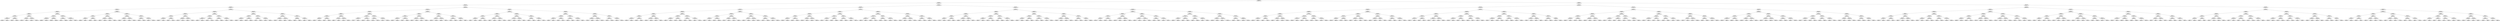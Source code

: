 ## [header material...]
## Command to get the layout: "dot -Teps thisfile > thisfile.eps"
graph "test"
{
node [shape="rectangle", fontsize=10, width=".2", height=".2", margin=0];
graph[fontsize=8];

n000 [label="clustersize = 14060
splitting feature:
((0.373,-0.802)-(0.277,0.132))"] ;
n000 -- n001 ;
n001 [label="clustersize = 4628
splitting feature:
((0.0339,-0.309)-(-0.613,0.422))"] ;
n001 -- n002 ;
n002 [label="clustersize = 3108
splitting feature:
((-0.724,0.133)-(-0.457,0.568))"] ;
n002 -- n003 ;
n003 [label="clustersize = 1647
splitting feature:
((-0.599,-0.985)-(-0.811,0.785))"] ;
n003 -- n004 ;
n004 [label="clustersize = 1118
splitting feature:
((-0.941,-0.799)-(0.179,0.76))"] ;
n004 -- n005 ;
n005 [label="clustersize = 740
splitting feature:
((-0.264,0.548)-(0.0164,-0.644))"] ;
n005 -- n006 ;
n006 [label="clustersize = 160
splitting feature:
((-0.165,0.966)-(-0.352,-0.312))"] ;
n006 -- n007 ;
n007 [label="clustersize = 30
splitting feature:
((-0.665,-0.47)-(-0.156,-0.111))"] ;
n007 -- n008 ;
n008 [label="clustersize = 11
splitting feature:
((-0.0722,-0.943)-(-0.839,-0.561))"] ;
n008 -- n009 ;
n009 [label="clustersize = 4
pupil avg:
[ 0.15924076 -0.07562438]"] ;
n008 -- n010 ;
n010 [label="clustersize = 7
pupil avg:
[-0.27590014  0.10276413]"] ;
n007 -- n011 ;
n011 [label="clustersize = 19
splitting feature:
((-0.556,0.373)-(0.586,-0.973))"] ;
n011 -- n012 ;
n012 [label="clustersize = 13
pupil avg:
[ 0.1421893   0.03162374]"] ;
n011 -- n013 ;
n013 [label="clustersize = 6
pupil avg:
[ 0.64603175 -0.0537969 ]"] ;
n006 -- n014 ;
n014 [label="clustersize = 130
splitting feature:
((0.669,-0.434)-(-0.212,-0.387))"] ;
n014 -- n015 ;
n015 [label="clustersize = 10
splitting feature:
((0.414,-0.808)-(-0.963,-0.47))"] ;
n015 -- n016 ;
n016 [label="clustersize = 6
pupil avg:
[-0.59217478  0.32159038]"] ;
n015 -- n017 ;
n017 [label="clustersize = 4
pupil avg:
[-0.17992507 -0.08347524]"] ;
n014 -- n018 ;
n018 [label="clustersize = 120
splitting feature:
((-0.697,0.444)-(-0.139,0.763))"] ;
n018 -- n019 ;
n019 [label="clustersize = 66
pupil avg:
[-0.27296919 -0.07916746]"] ;
n018 -- n020 ;
n020 [label="clustersize = 54
pupil avg:
[-0.11289778 -0.11350686]"] ;
n005 -- n021 ;
n021 [label="clustersize = 580
splitting feature:
((-0.21,-0.404)-(-0.941,-0.362))"] ;
n021 -- n022 ;
n022 [label="clustersize = 417
splitting feature:
((-0.169,0.318)-(0.324,-0.816))"] ;
n022 -- n023 ;
n023 [label="clustersize = 220
splitting feature:
((-0.061,0.466)-(-0.355,-0.664))"] ;
n023 -- n024 ;
n024 [label="clustersize = 34
pupil avg:
[-0.19066383 -0.05606217]"] ;
n023 -- n025 ;
n025 [label="clustersize = 186
pupil avg:
[-0.40434408 -0.15018454]"] ;
n022 -- n026 ;
n026 [label="clustersize = 197
splitting feature:
((-0.955,-0.362)-(0.363,0.332))"] ;
n026 -- n027 ;
n027 [label="clustersize = 136
pupil avg:
[-0.42475862 -0.05498413]"] ;
n026 -- n028 ;
n028 [label="clustersize = 61
pupil avg:
[-0.38138582  0.1696993 ]"] ;
n021 -- n029 ;
n029 [label="clustersize = 163
splitting feature:
((-0.793,0.662)-(-0.769,-0.396))"] ;
n029 -- n030 ;
n030 [label="clustersize = 12
splitting feature:
((0.0911,-0.404)-(-0.0862,0.807))"] ;
n030 -- n031 ;
n031 [label="clustersize = 7
pupil avg:
[-0.16842047 -0.04841349]"] ;
n030 -- n032 ;
n032 [label="clustersize = 5
pupil avg:
[ 0.53730588  0.0984556 ]"] ;
n029 -- n033 ;
n033 [label="clustersize = 151
splitting feature:
((-0.36,-0.0603)-(-0.00447,-0.0316))"] ;
n033 -- n034 ;
n034 [label="clustersize = 28
pupil avg:
[-0.427568   -0.15988307]"] ;
n033 -- n035 ;
n035 [label="clustersize = 123
pupil avg:
[-0.27311583  0.11847438]"] ;
n004 -- n036 ;
n036 [label="clustersize = 378
splitting feature:
((-0.883,0.43)-(-0.00392,-0.372))"] ;
n036 -- n037 ;
n037 [label="clustersize = 44
splitting feature:
((-0.391,0.651)-(0.734,0.941))"] ;
n037 -- n038 ;
n038 [label="clustersize = 27
splitting feature:
((0.212,0.194)-(0.29,-0.344))"] ;
n038 -- n039 ;
n039 [label="clustersize = 12
splitting feature:
((-0.187,0.989)-(-0.397,0.175))"] ;
n039 -- n040 ;
n040 [label="clustersize = 5
pupil avg:
[ 0.48884605  0.02669061]"] ;
n039 -- n041 ;
n041 [label="clustersize = 7
pupil avg:
[-0.00548668 -0.04477627]"] ;
n038 -- n042 ;
n042 [label="clustersize = 15
splitting feature:
((-0.197,0.576)-(0.341,-0.94))"] ;
n042 -- n043 ;
n043 [label="clustersize = 6
pupil avg:
[-0.0159898  -0.07669341]"] ;
n042 -- n044 ;
n044 [label="clustersize = 9
pupil avg:
[-0.38412586  0.14941752]"] ;
n037 -- n045 ;
n045 [label="clustersize = 17
splitting feature:
((0.705,-0.0175)-(-0.989,0.913))"] ;
n045 -- n046 ;
n046 [label="clustersize = 8
splitting feature:
((0.119,0.964)-(0.726,-0.926))"] ;
n046 -- n047 ;
n047 [label="clustersize = 4
pupil avg:
[ 0.24060984  0.07491337]"] ;
n046 -- n048 ;
n048 [label="clustersize = 4
pupil avg:
[-0.06572629  0.03469388]"] ;
n045 -- n049 ;
n049 [label="clustersize = 9
splitting feature:
((-0.808,-0.523)-(-0.574,-0.84))"] ;
n049 -- n050 ;
n050 [label="clustersize = 4
pupil avg:
[ 0.29241429 -0.00954342]"] ;
n049 -- n051 ;
n051 [label="clustersize = 5
pupil avg:
[ 0.69745646  0.18136084]"] ;
n036 -- n052 ;
n052 [label="clustersize = 334
splitting feature:
((-0.969,0.0126)-(-0.172,-0.396))"] ;
n052 -- n053 ;
n053 [label="clustersize = 50
splitting feature:
((-0.87,-0.802)-(0.0996,0.998))"] ;
n053 -- n054 ;
n054 [label="clustersize = 27
splitting feature:
((0.788,-0.865)-(-0.818,0.521))"] ;
n054 -- n055 ;
n055 [label="clustersize = 14
pupil avg:
[-0.23217886  0.2994527 ]"] ;
n054 -- n056 ;
n056 [label="clustersize = 13
pupil avg:
[-0.13076604  0.02944727]"] ;
n053 -- n057 ;
n057 [label="clustersize = 23
splitting feature:
((-0.906,-0.387)-(-0.842,-0.199))"] ;
n057 -- n058 ;
n058 [label="clustersize = 4
pupil avg:
[ 0.68109018  0.36463736]"] ;
n057 -- n059 ;
n059 [label="clustersize = 19
pupil avg:
[ 0.00810309  0.09146797]"] ;
n052 -- n060 ;
n060 [label="clustersize = 284
splitting feature:
((-0.657,-0.861)-(0.4,-0.201))"] ;
n060 -- n061 ;
n061 [label="clustersize = 140
splitting feature:
((-0.259,-0.328)-(-0.782,-0.72))"] ;
n061 -- n062 ;
n062 [label="clustersize = 91
pupil avg:
[-0.24150546  0.00318657]"] ;
n061 -- n063 ;
n063 [label="clustersize = 49
pupil avg:
[-0.2720578  0.1309364]"] ;
n060 -- n064 ;
n064 [label="clustersize = 144
splitting feature:
((0.67,-0.551)-(-0.115,-0.319))"] ;
n064 -- n065 ;
n065 [label="clustersize = 26
pupil avg:
[-0.33603438  0.28714903]"] ;
n064 -- n066 ;
n066 [label="clustersize = 118
pupil avg:
[-0.16318497  0.15595244]"] ;
n003 -- n067 ;
n067 [label="clustersize = 529
splitting feature:
((-0.768,-0.473)-(-0.913,0.498))"] ;
n067 -- n068 ;
n068 [label="clustersize = 209
splitting feature:
((-0.126,-0.303)-(0.191,0.354))"] ;
n068 -- n069 ;
n069 [label="clustersize = 152
splitting feature:
((-0.894,-0.788)-(-0.741,0.502))"] ;
n069 -- n070 ;
n070 [label="clustersize = 105
splitting feature:
((0.217,0.43)-(0.62,-0.996))"] ;
n070 -- n071 ;
n071 [label="clustersize = 45
splitting feature:
((0.196,-0.782)-(0.968,0.0544))"] ;
n071 -- n072 ;
n072 [label="clustersize = 39
pupil avg:
[-0.14294863 -0.06429743]"] ;
n071 -- n073 ;
n073 [label="clustersize = 6
pupil avg:
[-0.44444444 -0.09074074]"] ;
n070 -- n074 ;
n074 [label="clustersize = 60
splitting feature:
((0.357,-0.746)-(0.483,-0.107))"] ;
n074 -- n075 ;
n075 [label="clustersize = 48
pupil avg:
[-0.42223358 -0.01174464]"] ;
n074 -- n076 ;
n076 [label="clustersize = 12
pupil avg:
[-0.1307882   0.07303138]"] ;
n069 -- n077 ;
n077 [label="clustersize = 47
splitting feature:
((-0.364,-0.341)-(-0.221,0.432))"] ;
n077 -- n078 ;
n078 [label="clustersize = 25
splitting feature:
((0.828,0.939)-(0.408,-0.0876))"] ;
n078 -- n079 ;
n079 [label="clustersize = 4
pupil avg:
[-0.3582702  -0.10290404]"] ;
n078 -- n080 ;
n080 [label="clustersize = 21
pupil avg:
[-0.03613741  0.01586344]"] ;
n077 -- n081 ;
n081 [label="clustersize = 22
splitting feature:
((0.886,-0.674)-(0.587,-0.413))"] ;
n081 -- n082 ;
n082 [label="clustersize = 7
pupil avg:
[ 0.40385054 -0.13999013]"] ;
n081 -- n083 ;
n083 [label="clustersize = 15
pupil avg:
[ 0.0128491  -0.00131697]"] ;
n068 -- n084 ;
n084 [label="clustersize = 57
splitting feature:
((0.0241,0.673)-(-0.616,-0.153))"] ;
n084 -- n085 ;
n085 [label="clustersize = 25
splitting feature:
((0.707,0.991)-(0.288,0.186))"] ;
n085 -- n086 ;
n086 [label="clustersize = 8
splitting feature:
((-0.000665,0.0613)-(0.375,-0.588))"] ;
n086 -- n087 ;
n087 [label="clustersize = 4
pupil avg:
[ 0.55532065  0.17935166]"] ;
n086 -- n088 ;
n088 [label="clustersize = 4
pupil avg:
[ 0.33520304  0.07965169]"] ;
n085 -- n089 ;
n089 [label="clustersize = 17
splitting feature:
((-0.709,0.549)-(-0.759,-0.386))"] ;
n089 -- n090 ;
n090 [label="clustersize = 5
pupil avg:
[ 0.37090158  0.10518359]"] ;
n089 -- n091 ;
n091 [label="clustersize = 12
pupil avg:
[-0.04891714  0.0468684 ]"] ;
n084 -- n092 ;
n092 [label="clustersize = 32
splitting feature:
((-0.242,0.461)-(-0.126,-0.976))"] ;
n092 -- n093 ;
n093 [label="clustersize = 11
splitting feature:
((-0.156,0.573)-(0.364,-0.227))"] ;
n093 -- n094 ;
n094 [label="clustersize = 7
pupil avg:
[ 0.337913   -0.02686643]"] ;
n093 -- n095 ;
n095 [label="clustersize = 4
pupil avg:
[ 0.00627585  0.03139352]"] ;
n092 -- n096 ;
n096 [label="clustersize = 21
splitting feature:
((0.555,-0.0262)-(0.935,0.0151))"] ;
n096 -- n097 ;
n097 [label="clustersize = 17
pupil avg:
[-0.21119146  0.15499285]"] ;
n096 -- n098 ;
n098 [label="clustersize = 4
pupil avg:
[-0.59700418 -0.07497611]"] ;
n067 -- n099 ;
n099 [label="clustersize = 320
splitting feature:
((-0.103,0.622)-(-0.334,-0.237))"] ;
n099 -- n100 ;
n100 [label="clustersize = 210
splitting feature:
((-0.245,0.252)-(0.678,0.0917))"] ;
n100 -- n101 ;
n101 [label="clustersize = 167
splitting feature:
((-0.938,0.95)-(-0.274,-0.307))"] ;
n101 -- n102 ;
n102 [label="clustersize = 83
splitting feature:
((0.0646,0.288)-(0.151,0.861))"] ;
n102 -- n103 ;
n103 [label="clustersize = 54
pupil avg:
[ 0.42938028  0.05207783]"] ;
n102 -- n104 ;
n104 [label="clustersize = 29
pupil avg:
[ 0.59548919  0.0351638 ]"] ;
n101 -- n105 ;
n105 [label="clustersize = 84
splitting feature:
((-0.0113,0.464)-(0.257,-0.0287))"] ;
n105 -- n106 ;
n106 [label="clustersize = 69
pupil avg:
[ 0.37692209  0.03120922]"] ;
n105 -- n107 ;
n107 [label="clustersize = 15
pupil avg:
[ 0.06038826  0.00987023]"] ;
n100 -- n108 ;
n108 [label="clustersize = 43
splitting feature:
((0.385,0.221)-(0.128,0.606))"] ;
n108 -- n109 ;
n109 [label="clustersize = 10
splitting feature:
((-0.415,0.879)-(-0.0776,0.179))"] ;
n109 -- n110 ;
n110 [label="clustersize = 4
pupil avg:
[-0.56725727  0.29150114]"] ;
n109 -- n111 ;
n111 [label="clustersize = 6
pupil avg:
[ 0.0653562   0.15910306]"] ;
n108 -- n112 ;
n112 [label="clustersize = 33
splitting feature:
((-0.484,-0.195)-(-0.49,0.591))"] ;
n112 -- n113 ;
n113 [label="clustersize = 26
pupil avg:
[ 0.3621445   0.08514976]"] ;
n112 -- n114 ;
n114 [label="clustersize = 7
pupil avg:
[-0.06335657  0.15067393]"] ;
n099 -- n115 ;
n115 [label="clustersize = 110
splitting feature:
((-0.00823,-0.838)-(-0.9,0.603))"] ;
n115 -- n116 ;
n116 [label="clustersize = 34
splitting feature:
((-0.0816,-0.28)-(-0.0533,-0.484))"] ;
n116 -- n117 ;
n117 [label="clustersize = 22
splitting feature:
((0.237,-0.955)-(0.363,0.0849))"] ;
n117 -- n118 ;
n118 [label="clustersize = 16
pupil avg:
[-0.17537429 -0.02280904]"] ;
n117 -- n119 ;
n119 [label="clustersize = 6
pupil avg:
[ 0.16423941  0.00832685]"] ;
n116 -- n120 ;
n120 [label="clustersize = 12
splitting feature:
((0.849,-0.00212)-(-0.819,0.234))"] ;
n120 -- n121 ;
n121 [label="clustersize = 5
pupil avg:
[-0.16156855  0.3812033 ]"] ;
n120 -- n122 ;
n122 [label="clustersize = 7
pupil avg:
[-0.51396257  0.14985963]"] ;
n115 -- n123 ;
n123 [label="clustersize = 76
splitting feature:
((-0.529,-0.738)-(-0.0737,-0.791))"] ;
n123 -- n124 ;
n124 [label="clustersize = 35
splitting feature:
((0.575,0.343)-(0.969,0.99))"] ;
n124 -- n125 ;
n125 [label="clustersize = 27
pupil avg:
[-0.17643936 -0.03256494]"] ;
n124 -- n126 ;
n126 [label="clustersize = 8
pupil avg:
[ 0.18498409 -0.04176383]"] ;
n123 -- n127 ;
n127 [label="clustersize = 41
splitting feature:
((-0.915,-0.903)-(0.974,-0.173))"] ;
n127 -- n128 ;
n128 [label="clustersize = 14
pupil avg:
[-0.03399329  0.01447068]"] ;
n127 -- n129 ;
n129 [label="clustersize = 27
pupil avg:
[ 0.35366303  0.08011653]"] ;
n002 -- n130 ;
n130 [label="clustersize = 1461
splitting feature:
((-0.424,0.515)-(0.488,0.565))"] ;
n130 -- n131 ;
n131 [label="clustersize = 1147
splitting feature:
((-0.357,0.813)-(-0.922,-0.956))"] ;
n131 -- n132 ;
n132 [label="clustersize = 679
splitting feature:
((-0.212,-0.719)-(-0.4,0.417))"] ;
n132 -- n133 ;
n133 [label="clustersize = 247
splitting feature:
((-0.296,0.00903)-(-0.21,-0.494))"] ;
n133 -- n134 ;
n134 [label="clustersize = 98
splitting feature:
((0.737,-0.984)-(0.0328,-0.933))"] ;
n134 -- n135 ;
n135 [label="clustersize = 22
splitting feature:
((0.969,0.527)-(0.66,-0.46))"] ;
n135 -- n136 ;
n136 [label="clustersize = 6
pupil avg:
[-0.04584978 -0.16494674]"] ;
n135 -- n137 ;
n137 [label="clustersize = 16
pupil avg:
[ 0.39951546 -0.15846933]"] ;
n134 -- n138 ;
n138 [label="clustersize = 76
splitting feature:
((-0.626,0.297)-(0.586,0.0524))"] ;
n138 -- n139 ;
n139 [label="clustersize = 42
pupil avg:
[-0.10706089 -0.12827277]"] ;
n138 -- n140 ;
n140 [label="clustersize = 34
pupil avg:
[ 0.1262322 -0.0625654]"] ;
n133 -- n141 ;
n141 [label="clustersize = 149
splitting feature:
((-0.863,-0.265)-(-0.59,0.448))"] ;
n141 -- n142 ;
n142 [label="clustersize = 49
splitting feature:
((0.477,0.317)-(-0.667,0.664))"] ;
n142 -- n143 ;
n143 [label="clustersize = 17
pupil avg:
[ 0.28932865 -0.09711066]"] ;
n142 -- n144 ;
n144 [label="clustersize = 32
pupil avg:
[-0.08018029 -0.08787772]"] ;
n141 -- n145 ;
n145 [label="clustersize = 100
splitting feature:
((0.659,-0.488)-(-0.412,0.653))"] ;
n145 -- n146 ;
n146 [label="clustersize = 42
pupil avg:
[-0.3142525   0.24438289]"] ;
n145 -- n147 ;
n147 [label="clustersize = 58
pupil avg:
[-0.1960803  -0.01009019]"] ;
n132 -- n148 ;
n148 [label="clustersize = 432
splitting feature:
((-0.595,0.0495)-(-0.27,0.583))"] ;
n148 -- n149 ;
n149 [label="clustersize = 103
splitting feature:
((0.0593,-0.00515)-(-0.27,-0.36))"] ;
n149 -- n150 ;
n150 [label="clustersize = 56
splitting feature:
((0.323,-0.089)-(0.0774,0.794))"] ;
n150 -- n151 ;
n151 [label="clustersize = 35
pupil avg:
[-0.11271671  0.14747271]"] ;
n150 -- n152 ;
n152 [label="clustersize = 21
pupil avg:
[ 0.15827383  0.01270844]"] ;
n149 -- n153 ;
n153 [label="clustersize = 47
splitting feature:
((-0.434,0.271)-(-0.588,-0.0541))"] ;
n153 -- n154 ;
n154 [label="clustersize = 32
pupil avg:
[ 0.28458783 -0.14892632]"] ;
n153 -- n155 ;
n155 [label="clustersize = 15
pupil avg:
[ 0.00121573 -0.11238022]"] ;
n148 -- n156 ;
n156 [label="clustersize = 329
splitting feature:
((-0.45,-0.176)-(-0.322,0.946))"] ;
n156 -- n157 ;
n157 [label="clustersize = 146
splitting feature:
((-0.281,-0.867)-(0.504,0.384))"] ;
n157 -- n158 ;
n158 [label="clustersize = 130
pupil avg:
[ 0.13341719 -0.15323614]"] ;
n157 -- n159 ;
n159 [label="clustersize = 16
pupil avg:
[ 0.21745712  0.14735609]"] ;
n156 -- n160 ;
n160 [label="clustersize = 183
splitting feature:
((-0.18,0.715)-(0.044,0.232))"] ;
n160 -- n161 ;
n161 [label="clustersize = 107
pupil avg:
[ 0.46117743 -0.16242775]"] ;
n160 -- n162 ;
n162 [label="clustersize = 76
pupil avg:
[ 0.29834047 -0.07889863]"] ;
n131 -- n163 ;
n163 [label="clustersize = 468
splitting feature:
((-0.201,-0.251)-(-0.415,0.808))"] ;
n163 -- n164 ;
n164 [label="clustersize = 378
splitting feature:
((0.217,0.835)-(0.281,-0.804))"] ;
n164 -- n165 ;
n165 [label="clustersize = 70
splitting feature:
((-0.287,0.425)-(-0.00276,-0.125))"] ;
n165 -- n166 ;
n166 [label="clustersize = 34
splitting feature:
((-0.528,0.945)-(-0.726,0.424))"] ;
n166 -- n167 ;
n167 [label="clustersize = 26
pupil avg:
[ 0.26003016 -0.1237837 ]"] ;
n166 -- n168 ;
n168 [label="clustersize = 8
pupil avg:
[-0.05840009  0.05842649]"] ;
n165 -- n169 ;
n169 [label="clustersize = 36
splitting feature:
((-0.0721,-0.227)-(0.128,0.0963))"] ;
n169 -- n170 ;
n170 [label="clustersize = 31
pupil avg:
[-0.12447442 -0.05717947]"] ;
n169 -- n171 ;
n171 [label="clustersize = 5
pupil avg:
[ 0.23198653 -0.06104909]"] ;
n164 -- n172 ;
n172 [label="clustersize = 308
splitting feature:
((-0.445,-0.773)-(0.272,-0.52))"] ;
n172 -- n173 ;
n173 [label="clustersize = 196
splitting feature:
((-0.294,0.0457)-(-0.138,-0.33))"] ;
n173 -- n174 ;
n174 [label="clustersize = 76
pupil avg:
[-0.0962601 -0.1681078]"] ;
n173 -- n175 ;
n175 [label="clustersize = 120
pupil avg:
[-0.27882424 -0.1654975 ]"] ;
n172 -- n176 ;
n176 [label="clustersize = 112
splitting feature:
((-0.561,-0.228)-(-0.926,0.797))"] ;
n176 -- n177 ;
n177 [label="clustersize = 71
pupil avg:
[-0.24860718  0.01577204]"] ;
n176 -- n178 ;
n178 [label="clustersize = 41
pupil avg:
[ 0.03398123 -0.04841628]"] ;
n163 -- n179 ;
n179 [label="clustersize = 90
splitting feature:
((0.752,-0.953)-(0.0567,0.292))"] ;
n179 -- n180 ;
n180 [label="clustersize = 41
splitting feature:
((0.548,-0.799)-(0.124,-0.441))"] ;
n180 -- n181 ;
n181 [label="clustersize = 28
splitting feature:
((0.299,-0.786)-(-0.11,0.963))"] ;
n181 -- n182 ;
n182 [label="clustersize = 12
pupil avg:
[ 0.48690881  0.10033233]"] ;
n181 -- n183 ;
n183 [label="clustersize = 16
pupil avg:
[ 0.69412746 -0.10391263]"] ;
n180 -- n184 ;
n184 [label="clustersize = 13
splitting feature:
((0.329,-0.907)-(0.234,-0.845))"] ;
n184 -- n185 ;
n185 [label="clustersize = 6
pupil avg:
[ 0.56945538 -0.0995422 ]"] ;
n184 -- n186 ;
n186 [label="clustersize = 7
pupil avg:
[ 0.13083778 -0.17125933]"] ;
n179 -- n187 ;
n187 [label="clustersize = 49
splitting feature:
((0.581,0.00373)-(-0.889,-0.653))"] ;
n187 -- n188 ;
n188 [label="clustersize = 11
splitting feature:
((-0.463,-0.861)-(-0.962,-0.525))"] ;
n188 -- n189 ;
n189 [label="clustersize = 6
pupil avg:
[ 0.1738317   0.24947415]"] ;
n188 -- n190 ;
n190 [label="clustersize = 5
pupil avg:
[ 0.50222865 -0.16153149]"] ;
n187 -- n191 ;
n191 [label="clustersize = 38
splitting feature:
((-0.905,0.0616)-(0.735,-0.66))"] ;
n191 -- n192 ;
n192 [label="clustersize = 21
pupil avg:
[-0.02091592 -0.15291644]"] ;
n191 -- n193 ;
n193 [label="clustersize = 17
pupil avg:
[ 0.22629886 -0.17122445]"] ;
n130 -- n194 ;
n194 [label="clustersize = 314
splitting feature:
((-0.913,0.483)-(0.577,0.12))"] ;
n194 -- n195 ;
n195 [label="clustersize = 117
splitting feature:
((-0.0598,0.415)-(-0.36,-0.556))"] ;
n195 -- n196 ;
n196 [label="clustersize = 59
splitting feature:
((0.957,-0.868)-(-0.987,-0.434))"] ;
n196 -- n197 ;
n197 [label="clustersize = 18
splitting feature:
((0.902,0.462)-(0.794,0.161))"] ;
n197 -- n198 ;
n198 [label="clustersize = 9
splitting feature:
((0.39,-0.235)-(-0.525,-0.859))"] ;
n198 -- n199 ;
n199 [label="clustersize = 4
pupil avg:
[ 0.41671932 -0.1034164 ]"] ;
n198 -- n200 ;
n200 [label="clustersize = 5
pupil avg:
[ 0.1401848  -0.02680461]"] ;
n197 -- n201 ;
n201 [label="clustersize = 9
splitting feature:
((0.979,-0.587)-(-0.933,0.408))"] ;
n201 -- n202 ;
n202 [label="clustersize = 4
pupil avg:
[ 0.39958233  0.2654956 ]"] ;
n201 -- n203 ;
n203 [label="clustersize = 5
pupil avg:
[ 0.57301743  0.14387855]"] ;
n196 -- n204 ;
n204 [label="clustersize = 41
splitting feature:
((0.748,-0.844)-(-0.968,-0.625))"] ;
n204 -- n205 ;
n205 [label="clustersize = 14
splitting feature:
((0.997,0.237)-(-0.724,-0.159))"] ;
n205 -- n206 ;
n206 [label="clustersize = 9
pupil avg:
[ 0.16142659 -0.0375709 ]"] ;
n205 -- n207 ;
n207 [label="clustersize = 5
pupil avg:
[ 0.50098802 -0.09893674]"] ;
n204 -- n208 ;
n208 [label="clustersize = 27
splitting feature:
((-0.0241,-0.188)-(-0.739,0.735))"] ;
n208 -- n209 ;
n209 [label="clustersize = 18
pupil avg:
[-0.08212895 -0.04073019]"] ;
n208 -- n210 ;
n210 [label="clustersize = 9
pupil avg:
[ 0.2603107  -0.05362917]"] ;
n195 -- n211 ;
n211 [label="clustersize = 58
splitting feature:
((0.354,0.919)-(0.588,0.505))"] ;
n211 -- n212 ;
n212 [label="clustersize = 41
splitting feature:
((0.268,-0.652)-(-0.0909,0.423))"] ;
n212 -- n213 ;
n213 [label="clustersize = 27
splitting feature:
((-0.118,0.717)-(-0.263,0.849))"] ;
n213 -- n214 ;
n214 [label="clustersize = 19
pupil avg:
[-0.12501488 -0.11807287]"] ;
n213 -- n215 ;
n215 [label="clustersize = 8
pupil avg:
[-0.34234388  0.00816649]"] ;
n212 -- n216 ;
n216 [label="clustersize = 14
splitting feature:
((0.172,0.741)-(-0.309,0.791))"] ;
n216 -- n217 ;
n217 [label="clustersize = 8
pupil avg:
[-0.0529243  -0.11980488]"] ;
n216 -- n218 ;
n218 [label="clustersize = 6
pupil avg:
[ 0.40448858 -0.13492172]"] ;
n211 -- n219 ;
n219 [label="clustersize = 17
splitting feature:
((0.192,0.336)-(0.000525,0.276))"] ;
n219 -- n220 ;
n220 [label="clustersize = 9
splitting feature:
((0.257,0.8)-(0.333,0.405))"] ;
n220 -- n221 ;
n221 [label="clustersize = 5
pupil avg:
[-0.26593924 -0.04621309]"] ;
n220 -- n222 ;
n222 [label="clustersize = 4
pupil avg:
[-0.47200885  0.07442866]"] ;
n219 -- n223 ;
n223 [label="clustersize = 8
splitting feature:
((-0.917,-0.278)-(0.554,-0.538))"] ;
n223 -- n224 ;
n224 [label="clustersize = 4
pupil avg:
[-0.36590996 -0.13496546]"] ;
n223 -- n225 ;
n225 [label="clustersize = 4
pupil avg:
[-0.51607143 -0.24761905]"] ;
n194 -- n226 ;
n226 [label="clustersize = 197
splitting feature:
((-0.18,0.922)-(0.785,0.981))"] ;
n226 -- n227 ;
n227 [label="clustersize = 99
splitting feature:
((-0.455,0.632)-(-0.467,-0.177))"] ;
n227 -- n228 ;
n228 [label="clustersize = 39
splitting feature:
((-0.196,0.905)-(0.493,0.328))"] ;
n228 -- n229 ;
n229 [label="clustersize = 20
splitting feature:
((-0.753,-0.663)-(-0.72,-0.896))"] ;
n229 -- n230 ;
n230 [label="clustersize = 8
pupil avg:
[ 0.3319693   0.08363116]"] ;
n229 -- n231 ;
n231 [label="clustersize = 12
pupil avg:
[ 0.62386549  0.27121361]"] ;
n228 -- n232 ;
n232 [label="clustersize = 19
splitting feature:
((0.751,0.852)-(-0.934,-0.126))"] ;
n232 -- n233 ;
n233 [label="clustersize = 7
pupil avg:
[ 0.37900618  0.28091353]"] ;
n232 -- n234 ;
n234 [label="clustersize = 12
pupil avg:
[-0.235466    0.24722473]"] ;
n227 -- n235 ;
n235 [label="clustersize = 60
splitting feature:
((0.0771,0.943)-(-0.00667,-0.293))"] ;
n235 -- n236 ;
n236 [label="clustersize = 12
splitting feature:
((-0.606,-0.776)-(0.938,-0.261))"] ;
n236 -- n237 ;
n237 [label="clustersize = 6
pupil avg:
[ 0.64866905  0.34818694]"] ;
n236 -- n238 ;
n238 [label="clustersize = 6
pupil avg:
[-0.14938591  0.23214144]"] ;
n235 -- n239 ;
n239 [label="clustersize = 48
splitting feature:
((0.636,-0.174)-(-0.895,0.208))"] ;
n239 -- n240 ;
n240 [label="clustersize = 39
pupil avg:
[-0.23775941  0.26370268]"] ;
n239 -- n241 ;
n241 [label="clustersize = 9
pupil avg:
[-0.21408948 -0.04473678]"] ;
n226 -- n242 ;
n242 [label="clustersize = 98
splitting feature:
((-0.255,0.41)-(-0.65,-0.406))"] ;
n242 -- n243 ;
n243 [label="clustersize = 66
splitting feature:
((0.429,0.757)-(0.368,-0.936))"] ;
n243 -- n244 ;
n244 [label="clustersize = 17
splitting feature:
((0.603,0.979)-(0.982,-0.0134))"] ;
n244 -- n245 ;
n245 [label="clustersize = 12
pupil avg:
[-0.1410872   0.10866524]"] ;
n244 -- n246 ;
n246 [label="clustersize = 5
pupil avg:
[ 0.36352895  0.25971476]"] ;
n243 -- n247 ;
n247 [label="clustersize = 49
splitting feature:
((0.911,0.434)-(-0.000461,0.563))"] ;
n247 -- n248 ;
n248 [label="clustersize = 11
pupil avg:
[-0.44882186  0.20160256]"] ;
n247 -- n249 ;
n249 [label="clustersize = 38
pupil avg:
[-0.20054424  0.21469174]"] ;
n242 -- n250 ;
n250 [label="clustersize = 32
splitting feature:
((-0.51,0.261)-(0.751,-0.821))"] ;
n250 -- n251 ;
n251 [label="clustersize = 14
splitting feature:
((0.742,-0.923)-(-0.207,-0.485))"] ;
n251 -- n252 ;
n252 [label="clustersize = 8
pupil avg:
[-0.27379054  0.27289434]"] ;
n251 -- n253 ;
n253 [label="clustersize = 6
pupil avg:
[-0.54411041  0.08806729]"] ;
n250 -- n254 ;
n254 [label="clustersize = 18
splitting feature:
((0.332,0.444)-(0.924,-0.679))"] ;
n254 -- n255 ;
n255 [label="clustersize = 13
pupil avg:
[-0.50096542  0.26136356]"] ;
n254 -- n256 ;
n256 [label="clustersize = 5
pupil avg:
[-0.7440512   0.42063919]"] ;
n001 -- n257 ;
n257 [label="clustersize = 1520
splitting feature:
((-0.407,0.422)-(-0.255,-0.0418))"] ;
n257 -- n258 ;
n258 [label="clustersize = 688
splitting feature:
((0.109,0.758)-(-0.0117,-0.426))"] ;
n258 -- n259 ;
n259 [label="clustersize = 346
splitting feature:
((-0.563,-0.277)-(-0.212,0.766))"] ;
n259 -- n260 ;
n260 [label="clustersize = 125
splitting feature:
((-0.305,0.294)-(0.385,0.387))"] ;
n260 -- n261 ;
n261 [label="clustersize = 71
splitting feature:
((0.611,0.685)-(-0.0206,0.347))"] ;
n261 -- n262 ;
n262 [label="clustersize = 17
splitting feature:
((0.561,-0.563)-(-0.809,0.246))"] ;
n262 -- n263 ;
n263 [label="clustersize = 8
splitting feature:
((0.293,-0.951)-(-0.334,-0.406))"] ;
n263 -- n264 ;
n264 [label="clustersize = 4
pupil avg:
[ 0.35890756  0.14858543]"] ;
n263 -- n265 ;
n265 [label="clustersize = 4
pupil avg:
[-0.13913043 -0.22697941]"] ;
n262 -- n266 ;
n266 [label="clustersize = 9
splitting feature:
((0.324,0.987)-(-0.321,0.0135))"] ;
n266 -- n267 ;
n267 [label="clustersize = 5
pupil avg:
[-0.35895102 -0.30591027]"] ;
n266 -- n268 ;
n268 [label="clustersize = 4
pupil avg:
[-0.13349303 -0.2266115 ]"] ;
n261 -- n269 ;
n269 [label="clustersize = 54
splitting feature:
((-0.653,0.866)-(-0.39,0.464))"] ;
n269 -- n270 ;
n270 [label="clustersize = 13
splitting feature:
((0.899,-0.711)-(-0.626,-0.412))"] ;
n270 -- n271 ;
n271 [label="clustersize = 4
pupil avg:
[ 0.73519397  0.28881466]"] ;
n270 -- n272 ;
n272 [label="clustersize = 9
pupil avg:
[ 0.27688222 -0.01896464]"] ;
n269 -- n273 ;
n273 [label="clustersize = 41
splitting feature:
((0.164,0.393)-(-0.477,-0.82))"] ;
n273 -- n274 ;
n274 [label="clustersize = 20
pupil avg:
[ 0.3866542  -0.16181572]"] ;
n273 -- n275 ;
n275 [label="clustersize = 21
pupil avg:
[ 0.14579046 -0.20847756]"] ;
n260 -- n276 ;
n276 [label="clustersize = 54
splitting feature:
((-0.498,0.88)-(-0.792,-0.512))"] ;
n276 -- n277 ;
n277 [label="clustersize = 38
splitting feature:
((-0.569,-0.526)-(0.317,0.686))"] ;
n277 -- n278 ;
n278 [label="clustersize = 10
splitting feature:
((-0.362,-0.0552)-(0.531,0.621))"] ;
n278 -- n279 ;
n279 [label="clustersize = 4
pupil avg:
[ 0.53859258  0.15007203]"] ;
n278 -- n280 ;
n280 [label="clustersize = 6
pupil avg:
[ 0.0325008   0.24983035]"] ;
n277 -- n281 ;
n281 [label="clustersize = 28
splitting feature:
((-0.0159,0.27)-(-0.941,0.178))"] ;
n281 -- n282 ;
n282 [label="clustersize = 23
pupil avg:
[ 0.49147182  0.25589003]"] ;
n281 -- n283 ;
n283 [label="clustersize = 5
pupil avg:
[ 0.60915833  0.2505436 ]"] ;
n276 -- n284 ;
n284 [label="clustersize = 16
splitting feature:
((0.326,-0.942)-(-0.833,-0.345))"] ;
n284 -- n285 ;
n285 [label="clustersize = 8
splitting feature:
((-0.872,-0.647)-(0.704,-0.0911))"] ;
n285 -- n286 ;
n286 [label="clustersize = 4
pupil avg:
[-0.18541667  0.25912698]"] ;
n285 -- n287 ;
n287 [label="clustersize = 4
pupil avg:
[-0.27564512  0.3563105 ]"] ;
n284 -- n288 ;
n288 [label="clustersize = 8
splitting feature:
((0.374,0.115)-(-0.345,-0.258))"] ;
n288 -- n289 ;
n289 [label="clustersize = 4
pupil avg:
[ 0.15170528  0.19276144]"] ;
n288 -- n290 ;
n290 [label="clustersize = 4
pupil avg:
[ 0.49790172  0.22056582]"] ;
n259 -- n291 ;
n291 [label="clustersize = 221
splitting feature:
((0.179,-0.505)-(0.742,-0.83))"] ;
n291 -- n292 ;
n292 [label="clustersize = 100
splitting feature:
((0.502,0.427)-(-0.607,-0.605))"] ;
n292 -- n293 ;
n293 [label="clustersize = 48
splitting feature:
((0.74,0.158)-(-0.765,0.918))"] ;
n293 -- n294 ;
n294 [label="clustersize = 21
splitting feature:
((-0.728,-0.315)-(0.816,-0.45))"] ;
n294 -- n295 ;
n295 [label="clustersize = 9
pupil avg:
[ 0.20036693  0.22416276]"] ;
n294 -- n296 ;
n296 [label="clustersize = 12
pupil avg:
[ 0.52817656  0.21544182]"] ;
n293 -- n297 ;
n297 [label="clustersize = 27
splitting feature:
((0.91,0.312)-(-0.836,-0.00994))"] ;
n297 -- n298 ;
n298 [label="clustersize = 11
pupil avg:
[ 0.5832165   0.23846326]"] ;
n297 -- n299 ;
n299 [label="clustersize = 16
pupil avg:
[ 0.55568808  0.08989535]"] ;
n292 -- n300 ;
n300 [label="clustersize = 52
splitting feature:
((-0.395,-0.913)-(0.0053,-0.447))"] ;
n300 -- n301 ;
n301 [label="clustersize = 27
splitting feature:
((0.814,0.699)-(0.849,-0.327))"] ;
n301 -- n302 ;
n302 [label="clustersize = 15
pupil avg:
[ 0.01646717 -0.05475411]"] ;
n301 -- n303 ;
n303 [label="clustersize = 12
pupil avg:
[ 0.39897288 -0.12774691]"] ;
n300 -- n304 ;
n304 [label="clustersize = 25
splitting feature:
((-0.293,0.482)-(-0.221,-0.742))"] ;
n304 -- n305 ;
n305 [label="clustersize = 21
pupil avg:
[ 0.57594137 -0.18290458]"] ;
n304 -- n306 ;
n306 [label="clustersize = 4
pupil avg:
[ 0.20955988 -0.04630832]"] ;
n291 -- n307 ;
n307 [label="clustersize = 121
splitting feature:
((-0.551,0.724)-(0.17,0.653))"] ;
n307 -- n308 ;
n308 [label="clustersize = 71
splitting feature:
((0.87,-0.0105)-(0.367,-0.322))"] ;
n308 -- n309 ;
n309 [label="clustersize = 27
splitting feature:
((-0.981,0.12)-(-0.117,0.243))"] ;
n309 -- n310 ;
n310 [label="clustersize = 5
pupil avg:
[ 0.65132756 -0.26874098]"] ;
n309 -- n311 ;
n311 [label="clustersize = 22
pupil avg:
[ 0.52175588 -0.03955061]"] ;
n308 -- n312 ;
n312 [label="clustersize = 44
splitting feature:
((-0.353,0.921)-(-0.526,0.566))"] ;
n312 -- n313 ;
n313 [label="clustersize = 34
pupil avg:
[ 0.7481619  -0.19680288]"] ;
n312 -- n314 ;
n314 [label="clustersize = 10
pupil avg:
[ 0.4405035  -0.21857844]"] ;
n307 -- n315 ;
n315 [label="clustersize = 50
splitting feature:
((0.843,0.773)-(0.895,-0.953))"] ;
n315 -- n316 ;
n316 [label="clustersize = 10
splitting feature:
((-0.525,0.225)-(0.876,0.617))"] ;
n316 -- n317 ;
n317 [label="clustersize = 6
pupil avg:
[ 0.52549491  0.11415725]"] ;
n316 -- n318 ;
n318 [label="clustersize = 4
pupil avg:
[-0.41519851 -0.05583385]"] ;
n315 -- n319 ;
n319 [label="clustersize = 40
splitting feature:
((-0.929,0.867)-(-0.321,-0.125))"] ;
n319 -- n320 ;
n320 [label="clustersize = 24
pupil avg:
[ 0.74890422  0.07870009]"] ;
n319 -- n321 ;
n321 [label="clustersize = 16
pupil avg:
[ 0.45608142  0.04202566]"] ;
n258 -- n322 ;
n322 [label="clustersize = 342
splitting feature:
((-0.72,0.771)-(0.174,-0.116))"] ;
n322 -- n323 ;
n323 [label="clustersize = 187
splitting feature:
((-0.709,-0.573)-(0.641,-0.787))"] ;
n323 -- n324 ;
n324 [label="clustersize = 129
splitting feature:
((-0.429,0.98)-(-0.889,-0.383))"] ;
n324 -- n325 ;
n325 [label="clustersize = 85
splitting feature:
((-0.571,0.42)-(0.0607,0.43))"] ;
n325 -- n326 ;
n326 [label="clustersize = 74
splitting feature:
((0.566,-0.261)-(0.729,0.907))"] ;
n326 -- n327 ;
n327 [label="clustersize = 36
pupil avg:
[ 0.4216146  -0.30269816]"] ;
n326 -- n328 ;
n328 [label="clustersize = 38
pupil avg:
[ 0.23967513 -0.25408248]"] ;
n325 -- n329 ;
n329 [label="clustersize = 11
splitting feature:
((0.161,0.982)-(-0.144,-0.0906))"] ;
n329 -- n330 ;
n330 [label="clustersize = 6
pupil avg:
[ 0.42883001  0.05673907]"] ;
n329 -- n331 ;
n331 [label="clustersize = 5
pupil avg:
[ 0.13891584 -0.10258258]"] ;
n324 -- n332 ;
n332 [label="clustersize = 44
splitting feature:
((0.0224,0.552)-(-0.216,-0.156))"] ;
n332 -- n333 ;
n333 [label="clustersize = 17
splitting feature:
((-0.36,0.13)-(0.485,0.0738))"] ;
n333 -- n334 ;
n334 [label="clustersize = 13
pupil avg:
[ 0.25179975 -0.22546365]"] ;
n333 -- n335 ;
n335 [label="clustersize = 4
pupil avg:
[ 0.37660028  0.17923186]"] ;
n332 -- n336 ;
n336 [label="clustersize = 27
splitting feature:
((0.853,0.75)-(-0.752,0.923))"] ;
n336 -- n337 ;
n337 [label="clustersize = 14
pupil avg:
[-0.25427694 -0.20938916]"] ;
n336 -- n338 ;
n338 [label="clustersize = 13
pupil avg:
[ 0.05294234 -0.22790536]"] ;
n323 -- n339 ;
n339 [label="clustersize = 58
splitting feature:
((-0.972,0.174)-(0.318,0.658))"] ;
n339 -- n340 ;
n340 [label="clustersize = 41
splitting feature:
((-0.0846,0.243)-(0.621,-0.839))"] ;
n340 -- n341 ;
n341 [label="clustersize = 12
splitting feature:
((0.114,0.237)-(0.248,-0.351))"] ;
n341 -- n342 ;
n342 [label="clustersize = 7
pupil avg:
[ 0.29479119  0.00587406]"] ;
n341 -- n343 ;
n343 [label="clustersize = 5
pupil avg:
[ 0.46733447 -0.13911715]"] ;
n340 -- n344 ;
n344 [label="clustersize = 29
splitting feature:
((-0.693,0.622)-(0.271,-0.711))"] ;
n344 -- n345 ;
n345 [label="clustersize = 22
pupil avg:
[ 0.67063144 -0.2397577 ]"] ;
n344 -- n346 ;
n346 [label="clustersize = 7
pupil avg:
[ 0.40336263 -0.09568971]"] ;
n339 -- n347 ;
n347 [label="clustersize = 17
splitting feature:
((-0.994,-0.336)-(0.705,0.26))"] ;
n347 -- n348 ;
n348 [label="clustersize = 9
splitting feature:
((0.652,-0.187)-(0.761,0.926))"] ;
n348 -- n349 ;
n349 [label="clustersize = 5
pupil avg:
[ 0.08412291 -0.305247  ]"] ;
n348 -- n350 ;
n350 [label="clustersize = 4
pupil avg:
[ 0.34265294 -0.11233276]"] ;
n347 -- n351 ;
n351 [label="clustersize = 8
splitting feature:
((-0.304,-0.273)-(0.358,-0.814))"] ;
n351 -- n352 ;
n352 [label="clustersize = 4
pupil avg:
[ 0.48072498  0.03546717]"] ;
n351 -- n353 ;
n353 [label="clustersize = 4
pupil avg:
[ 0.10048761  0.17246566]"] ;
n322 -- n354 ;
n354 [label="clustersize = 155
splitting feature:
((-0.349,0.957)-(0.451,0.364))"] ;
n354 -- n355 ;
n355 [label="clustersize = 99
splitting feature:
((-0.659,-0.229)-(-0.398,0.496))"] ;
n355 -- n356 ;
n356 [label="clustersize = 30
splitting feature:
((-0.698,-0.602)-(-0.781,-0.0848))"] ;
n356 -- n357 ;
n357 [label="clustersize = 14
splitting feature:
((-0.655,-0.292)-(-0.112,-0.635))"] ;
n357 -- n358 ;
n358 [label="clustersize = 9
pupil avg:
[-0.14084676  0.02786069]"] ;
n357 -- n359 ;
n359 [label="clustersize = 5
pupil avg:
[-0.48238964 -0.13734867]"] ;
n356 -- n360 ;
n360 [label="clustersize = 16
splitting feature:
((-0.359,-0.442)-(-0.816,0.31))"] ;
n360 -- n361 ;
n361 [label="clustersize = 8
pupil avg:
[ 0.36691955 -0.13869345]"] ;
n360 -- n362 ;
n362 [label="clustersize = 8
pupil avg:
[ 0.11115781  0.13324545]"] ;
n355 -- n363 ;
n363 [label="clustersize = 69
splitting feature:
((-0.7,-0.962)-(-0.735,0.7))"] ;
n363 -- n364 ;
n364 [label="clustersize = 34
splitting feature:
((-0.795,-0.578)-(0.937,0.336))"] ;
n364 -- n365 ;
n365 [label="clustersize = 30
pupil avg:
[ 0.22402842 -0.18563949]"] ;
n364 -- n366 ;
n366 [label="clustersize = 4
pupil avg:
[-0.26121578 -0.24920371]"] ;
n363 -- n367 ;
n367 [label="clustersize = 35
splitting feature:
((-0.935,0.887)-(-0.175,-0.705))"] ;
n367 -- n368 ;
n368 [label="clustersize = 15
pupil avg:
[ 0.52390138 -0.15455856]"] ;
n367 -- n369 ;
n369 [label="clustersize = 20
pupil avg:
[ 0.27519528 -0.19206856]"] ;
n354 -- n370 ;
n370 [label="clustersize = 56
splitting feature:
((-0.298,0.181)-(-0.00591,0.49))"] ;
n370 -- n371 ;
n371 [label="clustersize = 31
splitting feature:
((0.327,0.748)-(0.595,0.515))"] ;
n371 -- n372 ;
n372 [label="clustersize = 11
splitting feature:
((0.35,-0.0797)-(0.585,0.414))"] ;
n372 -- n373 ;
n373 [label="clustersize = 5
pupil avg:
[ 0.12461028 -0.02636332]"] ;
n372 -- n374 ;
n374 [label="clustersize = 6
pupil avg:
[-0.19688398 -0.15112531]"] ;
n371 -- n375 ;
n375 [label="clustersize = 20
splitting feature:
((-0.324,0.0711)-(0.326,0.275))"] ;
n375 -- n376 ;
n376 [label="clustersize = 16
pupil avg:
[-0.46672575 -0.2760169 ]"] ;
n375 -- n377 ;
n377 [label="clustersize = 4
pupil avg:
[-0.32981311  0.08666155]"] ;
n370 -- n378 ;
n378 [label="clustersize = 25
splitting feature:
((0.0752,-0.303)-(0.239,-0.0712))"] ;
n378 -- n379 ;
n379 [label="clustersize = 8
splitting feature:
((-0.255,-0.326)-(-0.0795,-0.75))"] ;
n379 -- n380 ;
n380 [label="clustersize = 4
pupil avg:
[ 0.36825397 -0.07301587]"] ;
n379 -- n381 ;
n381 [label="clustersize = 4
pupil avg:
[-0.0244152   0.05730994]"] ;
n378 -- n382 ;
n382 [label="clustersize = 17
splitting feature:
((-0.382,-0.339)-(0.675,-0.286))"] ;
n382 -- n383 ;
n383 [label="clustersize = 5
pupil avg:
[ 0.28896257  0.20610195]"] ;
n382 -- n384 ;
n384 [label="clustersize = 12
pupil avg:
[-0.13608938  0.21369393]"] ;
n257 -- n385 ;
n385 [label="clustersize = 832
splitting feature:
((-0.425,-0.603)-(-0.0103,0.456))"] ;
n385 -- n386 ;
n386 [label="clustersize = 429
splitting feature:
((-0.0981,0.834)-(-0.19,0.0362))"] ;
n386 -- n387 ;
n387 [label="clustersize = 104
splitting feature:
((-0.892,0.569)-(0.3,0.602))"] ;
n387 -- n388 ;
n388 [label="clustersize = 63
splitting feature:
((-0.249,0.186)-(0.951,0.639))"] ;
n388 -- n389 ;
n389 [label="clustersize = 47
splitting feature:
((-0.413,0.356)-(0.948,-0.825))"] ;
n389 -- n390 ;
n390 [label="clustersize = 37
splitting feature:
((0.626,-0.243)-(0.737,0.19))"] ;
n390 -- n391 ;
n391 [label="clustersize = 25
pupil avg:
[ 0.16280117 -0.07296234]"] ;
n390 -- n392 ;
n392 [label="clustersize = 12
pupil avg:
[-0.04413168 -0.20015337]"] ;
n389 -- n393 ;
n393 [label="clustersize = 10
splitting feature:
((-0.521,0.193)-(0.497,0.749))"] ;
n393 -- n394 ;
n394 [label="clustersize = 6
pupil avg:
[ 0.593724  -0.1751598]"] ;
n393 -- n395 ;
n395 [label="clustersize = 4
pupil avg:
[ 0.08248069  0.01032819]"] ;
n388 -- n396 ;
n396 [label="clustersize = 16
splitting feature:
((-0.443,0.393)-(0.176,-0.0168))"] ;
n396 -- n397 ;
n397 [label="clustersize = 8
splitting feature:
((0.369,-0.823)-(-0.225,0.204))"] ;
n397 -- n398 ;
n398 [label="clustersize = 4
pupil avg:
[ 0.00992685 -0.26698015]"] ;
n397 -- n399 ;
n399 [label="clustersize = 4
pupil avg:
[-0.25645161 -0.34924731]"] ;
n396 -- n400 ;
n400 [label="clustersize = 8
splitting feature:
((0.212,-0.856)-(0.311,-0.0327))"] ;
n400 -- n401 ;
n401 [label="clustersize = 4
pupil avg:
[-0.46371611  0.0602643 ]"] ;
n400 -- n402 ;
n402 [label="clustersize = 4
pupil avg:
[-0.13596491  0.28114035]"] ;
n387 -- n403 ;
n403 [label="clustersize = 41
splitting feature:
((0.752,-0.859)-(0.735,0.623))"] ;
n403 -- n404 ;
n404 [label="clustersize = 23
splitting feature:
((-0.756,-0.532)-(-0.274,0.492))"] ;
n404 -- n405 ;
n405 [label="clustersize = 15
splitting feature:
((-0.416,-0.0396)-(-0.367,0.186))"] ;
n405 -- n406 ;
n406 [label="clustersize = 10
pupil avg:
[ 0.60818634  0.20007242]"] ;
n405 -- n407 ;
n407 [label="clustersize = 5
pupil avg:
[ 0.37738133  0.02754259]"] ;
n404 -- n408 ;
n408 [label="clustersize = 8
splitting feature:
((-0.854,-0.843)-(-0.436,0.115))"] ;
n408 -- n409 ;
n409 [label="clustersize = 4
pupil avg:
[ 0.24745776 -0.12234639]"] ;
n408 -- n410 ;
n410 [label="clustersize = 4
pupil avg:
[ 0.7127193  -0.20404705]"] ;
n403 -- n411 ;
n411 [label="clustersize = 18
splitting feature:
((0.978,0.751)-(0.214,0.291))"] ;
n411 -- n412 ;
n412 [label="clustersize = 10
splitting feature:
((0.858,0.814)-(-0.631,-0.55))"] ;
n412 -- n413 ;
n413 [label="clustersize = 6
pupil avg:
[-0.28234248 -0.3205941 ]"] ;
n412 -- n414 ;
n414 [label="clustersize = 4
pupil avg:
[ 0.03692889 -0.22866795]"] ;
n411 -- n415 ;
n415 [label="clustersize = 8
splitting feature:
((-0.849,-0.626)-(-0.275,-0.0213))"] ;
n415 -- n416 ;
n416 [label="clustersize = 4
pupil avg:
[ 0.61298611  0.15791667]"] ;
n415 -- n417 ;
n417 [label="clustersize = 4
pupil avg:
[ 0.09661653 -0.06932081]"] ;
n386 -- n418 ;
n418 [label="clustersize = 325
splitting feature:
((-0.384,-0.989)-(-0.673,0.198))"] ;
n418 -- n419 ;
n419 [label="clustersize = 136
splitting feature:
((0.31,-0.246)-(-0.64,0.74))"] ;
n419 -- n420 ;
n420 [label="clustersize = 44
splitting feature:
((0.161,-0.527)-(0.0639,0.779))"] ;
n420 -- n421 ;
n421 [label="clustersize = 35
splitting feature:
((0.923,-0.776)-(0.924,0.67))"] ;
n421 -- n422 ;
n422 [label="clustersize = 24
pupil avg:
[-0.50202768 -0.18832114]"] ;
n421 -- n423 ;
n423 [label="clustersize = 11
pupil avg:
[-0.18414984 -0.05539737]"] ;
n420 -- n424 ;
n424 [label="clustersize = 9
splitting feature:
((-0.0766,0.503)-(-0.8,-0.663))"] ;
n424 -- n425 ;
n425 [label="clustersize = 4
pupil avg:
[-0.11815694 -0.08269249]"] ;
n424 -- n426 ;
n426 [label="clustersize = 5
pupil avg:
[ 0.11690393 -0.01323146]"] ;
n419 -- n427 ;
n427 [label="clustersize = 92
splitting feature:
((-0.285,-0.431)-(-0.432,0.318))"] ;
n427 -- n428 ;
n428 [label="clustersize = 50
splitting feature:
((-0.00543,0.675)-(-0.671,0.0143))"] ;
n428 -- n429 ;
n429 [label="clustersize = 27
pupil avg:
[-0.07604412 -0.17526086]"] ;
n428 -- n430 ;
n430 [label="clustersize = 23
pupil avg:
[-0.31539408 -0.1976537 ]"] ;
n427 -- n431 ;
n431 [label="clustersize = 42
splitting feature:
((-0.581,0.113)-(0.826,-0.959))"] ;
n431 -- n432 ;
n432 [label="clustersize = 28
pupil avg:
[ 0.02979712 -0.27666274]"] ;
n431 -- n433 ;
n433 [label="clustersize = 14
pupil avg:
[ 0.18610737 -0.1645523 ]"] ;
n418 -- n434 ;
n434 [label="clustersize = 189
splitting feature:
((-0.72,-0.996)-(0.938,-0.311))"] ;
n434 -- n435 ;
n435 [label="clustersize = 134
splitting feature:
((-0.336,0.134)-(-0.29,-0.367))"] ;
n435 -- n436 ;
n436 [label="clustersize = 81
splitting feature:
((-0.427,0.679)-(-0.0199,0.757))"] ;
n436 -- n437 ;
n437 [label="clustersize = 53
pupil avg:
[ 0.01917133 -0.23054951]"] ;
n436 -- n438 ;
n438 [label="clustersize = 28
pupil avg:
[ 0.07698861 -0.07187251]"] ;
n435 -- n439 ;
n439 [label="clustersize = 53
splitting feature:
((-0.821,0.64)-(-0.696,-0.0399))"] ;
n439 -- n440 ;
n440 [label="clustersize = 22
pupil avg:
[ 0.02379486 -0.07703045]"] ;
n439 -- n441 ;
n441 [label="clustersize = 31
pupil avg:
[-0.15976831 -0.17551924]"] ;
n434 -- n442 ;
n442 [label="clustersize = 55
splitting feature:
((-0.678,-0.975)-(0.441,0.223))"] ;
n442 -- n443 ;
n443 [label="clustersize = 10
splitting feature:
((-0.446,0.578)-(0.46,-0.879))"] ;
n443 -- n444 ;
n444 [label="clustersize = 6
pupil avg:
[ 0.14247395 -0.17623464]"] ;
n443 -- n445 ;
n445 [label="clustersize = 4
pupil avg:
[-0.23412425 -0.17090827]"] ;
n442 -- n446 ;
n446 [label="clustersize = 45
splitting feature:
((0.274,-0.55)-(-0.324,-0.82))"] ;
n446 -- n447 ;
n447 [label="clustersize = 12
pupil avg:
[ 0.2942083   0.02812574]"] ;
n446 -- n448 ;
n448 [label="clustersize = 33
pupil avg:
[ 0.05992306 -0.00932614]"] ;
n385 -- n449 ;
n449 [label="clustersize = 403
splitting feature:
((0.00904,-0.869)-(-0.0859,0.576))"] ;
n449 -- n450 ;
n450 [label="clustersize = 116
splitting feature:
((-0.119,-0.139)-(-0.797,0.667))"] ;
n450 -- n451 ;
n451 [label="clustersize = 84
splitting feature:
((-0.351,-0.00233)-(-0.693,-0.552))"] ;
n451 -- n452 ;
n452 [label="clustersize = 33
splitting feature:
((0.777,0.315)-(-0.742,0.613))"] ;
n452 -- n453 ;
n453 [label="clustersize = 12
splitting feature:
((-0.51,0.178)-(0.135,-0.27))"] ;
n453 -- n454 ;
n454 [label="clustersize = 4
pupil avg:
[ 0.080937   -0.14562998]"] ;
n453 -- n455 ;
n455 [label="clustersize = 8
pupil avg:
[-0.45217215  0.05560998]"] ;
n452 -- n456 ;
n456 [label="clustersize = 21
splitting feature:
((-0.021,-0.244)-(0.443,-0.249))"] ;
n456 -- n457 ;
n457 [label="clustersize = 13
pupil avg:
[-0.09170815 -0.18550875]"] ;
n456 -- n458 ;
n458 [label="clustersize = 8
pupil avg:
[ 0.20008191 -0.07556497]"] ;
n451 -- n459 ;
n459 [label="clustersize = 51
splitting feature:
((0.282,0.0804)-(0.839,0.257))"] ;
n459 -- n460 ;
n460 [label="clustersize = 42
splitting feature:
((0.141,-0.0487)-(-0.996,-0.66))"] ;
n460 -- n461 ;
n461 [label="clustersize = 35
pupil avg:
[ 0.02383016  0.04739459]"] ;
n460 -- n462 ;
n462 [label="clustersize = 7
pupil avg:
[ 0.47931246  0.05611834]"] ;
n459 -- n463 ;
n463 [label="clustersize = 9
splitting feature:
((0.469,0.653)-(0.749,0.692))"] ;
n463 -- n464 ;
n464 [label="clustersize = 5
pupil avg:
[-0.34556622  0.03469646]"] ;
n463 -- n465 ;
n465 [label="clustersize = 4
pupil avg:
[-0.10210989  0.10818946]"] ;
n450 -- n466 ;
n466 [label="clustersize = 32
splitting feature:
((0.358,0.469)-(0.168,-0.651))"] ;
n466 -- n467 ;
n467 [label="clustersize = 16
splitting feature:
((-0.722,0.606)-(0.16,-0.492))"] ;
n467 -- n468 ;
n468 [label="clustersize = 8
splitting feature:
((-0.449,-0.793)-(-0.318,-0.148))"] ;
n468 -- n469 ;
n469 [label="clustersize = 4
pupil avg:
[ 0.62927623  0.15508607]"] ;
n468 -- n470 ;
n470 [label="clustersize = 4
pupil avg:
[ 0.38079473  0.04193548]"] ;
n467 -- n471 ;
n471 [label="clustersize = 8
splitting feature:
((-0.0417,-0.447)-(-0.0045,-0.686))"] ;
n471 -- n472 ;
n472 [label="clustersize = 4
pupil avg:
[ 0.2019922  -0.07561323]"] ;
n471 -- n473 ;
n473 [label="clustersize = 4
pupil avg:
[ 0.12004483  0.0520692 ]"] ;
n466 -- n474 ;
n474 [label="clustersize = 16
splitting feature:
((-0.532,0.71)-(-0.939,-0.324))"] ;
n474 -- n475 ;
n475 [label="clustersize = 8
splitting feature:
((0.317,0.437)-(0.00346,0.649))"] ;
n475 -- n476 ;
n476 [label="clustersize = 4
pupil avg:
[ 0.24009374 -0.06939703]"] ;
n475 -- n477 ;
n477 [label="clustersize = 4
pupil avg:
[ 0.20814815 -0.2925    ]"] ;
n474 -- n478 ;
n478 [label="clustersize = 8
splitting feature:
((-0.0517,-0.124)-(-0.358,-0.48))"] ;
n478 -- n479 ;
n479 [label="clustersize = 4
pupil avg:
[ 0.0929008  -0.07330205]"] ;
n478 -- n480 ;
n480 [label="clustersize = 4
pupil avg:
[ 0.2439737   0.01779755]"] ;
n449 -- n481 ;
n481 [label="clustersize = 287
splitting feature:
((-0.315,-0.521)-(-0.0881,0.769))"] ;
n481 -- n482 ;
n482 [label="clustersize = 97
splitting feature:
((0.446,-0.441)-(-0.243,-0.87))"] ;
n482 -- n483 ;
n483 [label="clustersize = 35
splitting feature:
((0.000911,-0.759)-(-0.673,0.594))"] ;
n483 -- n484 ;
n484 [label="clustersize = 15
splitting feature:
((0.14,-0.383)-(-0.584,-0.152))"] ;
n484 -- n485 ;
n485 [label="clustersize = 6
pupil avg:
[-0.20670668 -0.00679489]"] ;
n484 -- n486 ;
n486 [label="clustersize = 9
pupil avg:
[ 0.22349922 -0.00800823]"] ;
n483 -- n487 ;
n487 [label="clustersize = 20
splitting feature:
((0.0838,0.647)-(-0.152,0.665))"] ;
n487 -- n488 ;
n488 [label="clustersize = 14
pupil avg:
[ 0.41613853  0.20001075]"] ;
n487 -- n489 ;
n489 [label="clustersize = 6
pupil avg:
[ 0.34333926 -0.0579861 ]"] ;
n482 -- n490 ;
n490 [label="clustersize = 62
splitting feature:
((-0.821,-0.515)-(-0.555,0.379))"] ;
n490 -- n491 ;
n491 [label="clustersize = 36
splitting feature:
((-0.162,-0.872)-(0.224,0.203))"] ;
n491 -- n492 ;
n492 [label="clustersize = 25
pupil avg:
[-0.12575589 -0.01248006]"] ;
n491 -- n493 ;
n493 [label="clustersize = 11
pupil avg:
[ 0.09886186 -0.05858689]"] ;
n490 -- n494 ;
n494 [label="clustersize = 26
splitting feature:
((-0.533,0.996)-(-0.715,0.186))"] ;
n494 -- n495 ;
n495 [label="clustersize = 5
pupil avg:
[ 0.46725502 -0.20022047]"] ;
n494 -- n496 ;
n496 [label="clustersize = 21
pupil avg:
[ 0.09638779 -0.03987122]"] ;
n481 -- n497 ;
n497 [label="clustersize = 190
splitting feature:
((-0.971,0.213)-(-0.452,-0.0477))"] ;
n497 -- n498 ;
n498 [label="clustersize = 87
splitting feature:
((-0.744,0.72)-(0.264,0.941))"] ;
n498 -- n499 ;
n499 [label="clustersize = 58
splitting feature:
((-0.126,-0.356)-(-0.449,0.267))"] ;
n499 -- n500 ;
n500 [label="clustersize = 46
pupil avg:
[ 0.38946991  0.03688006]"] ;
n499 -- n501 ;
n501 [label="clustersize = 12
pupil avg:
[ 0.49915978 -0.19522904]"] ;
n498 -- n502 ;
n502 [label="clustersize = 29
splitting feature:
((0.701,-0.733)-(-0.0751,-0.562))"] ;
n502 -- n503 ;
n503 [label="clustersize = 10
pupil avg:
[ 0.2469999  -0.05255463]"] ;
n502 -- n504 ;
n504 [label="clustersize = 19
pupil avg:
[  4.34991390e-02  -2.99192583e-05]"] ;
n497 -- n505 ;
n505 [label="clustersize = 103
splitting feature:
((-0.731,-0.171)-(-0.523,0.616))"] ;
n505 -- n506 ;
n506 [label="clustersize = 49
splitting feature:
((-0.715,0.979)-(-0.742,-0.69))"] ;
n506 -- n507 ;
n507 [label="clustersize = 38
pupil avg:
[ 0.43520669  0.07233251]"] ;
n506 -- n508 ;
n508 [label="clustersize = 11
pupil avg:
[-0.01656563  0.07374405]"] ;
n505 -- n509 ;
n509 [label="clustersize = 54
splitting feature:
((-0.239,0.000589)-(0.309,0.571))"] ;
n509 -- n510 ;
n510 [label="clustersize = 29
pupil avg:
[ 0.49975519 -0.07339059]"] ;
n509 -- n511 ;
n511 [label="clustersize = 25
pupil avg:
[ 0.5542119   0.18620849]"] ;
n000 -- n512 ;
n512 [label="clustersize = 9432
splitting feature:
((-0.103,0.00818)-(0.427,0.63))"] ;
n512 -- n513 ;
n513 [label="clustersize = 7343
splitting feature:
((0.596,0.519)-(-0.926,0.707))"] ;
n513 -- n514 ;
n514 [label="clustersize = 3234
splitting feature:
((-0.891,-0.44)-(-0.769,0.586))"] ;
n514 -- n515 ;
n515 [label="clustersize = 1548
splitting feature:
((-0.407,0.932)-(0.579,-0.752))"] ;
n515 -- n516 ;
n516 [label="clustersize = 698
splitting feature:
((-0.335,0.968)-(-0.763,-0.499))"] ;
n516 -- n517 ;
n517 [label="clustersize = 301
splitting feature:
((-0.812,0.391)-(-0.0985,0.818))"] ;
n517 -- n518 ;
n518 [label="clustersize = 75
splitting feature:
((-0.724,0.584)-(0.854,-0.161))"] ;
n518 -- n519 ;
n519 [label="clustersize = 57
splitting feature:
((-0.47,0.593)-(-0.919,-0.595))"] ;
n519 -- n520 ;
n520 [label="clustersize = 26
pupil avg:
[ 0.09392579 -0.13589789]"] ;
n519 -- n521 ;
n521 [label="clustersize = 31
pupil avg:
[-0.09433808 -0.04614214]"] ;
n518 -- n522 ;
n522 [label="clustersize = 18
splitting feature:
((0.817,0.294)-(0.76,-0.826))"] ;
n522 -- n523 ;
n523 [label="clustersize = 7
pupil avg:
[-0.12055083 -0.0347205 ]"] ;
n522 -- n524 ;
n524 [label="clustersize = 11
pupil avg:
[-0.51737509 -0.02965789]"] ;
n517 -- n525 ;
n525 [label="clustersize = 226
splitting feature:
((-0.0442,0.981)-(0.0424,0.248))"] ;
n525 -- n526 ;
n526 [label="clustersize = 65
splitting feature:
((0.115,-0.626)-(-0.031,0.675))"] ;
n526 -- n527 ;
n527 [label="clustersize = 15
pupil avg:
[ 0.13682693 -0.00720634]"] ;
n526 -- n528 ;
n528 [label="clustersize = 50
pupil avg:
[ 0.50233879 -0.1100104 ]"] ;
n525 -- n529 ;
n529 [label="clustersize = 161
splitting feature:
((0.259,-0.336)-(0.915,0.871))"] ;
n529 -- n530 ;
n530 [label="clustersize = 133
pupil avg:
[ 0.25175615  0.02681955]"] ;
n529 -- n531 ;
n531 [label="clustersize = 28
pupil avg:
[ 0.05272212  0.06600783]"] ;
n516 -- n532 ;
n532 [label="clustersize = 397
splitting feature:
((-0.0397,0.177)-(-0.894,-0.591))"] ;
n532 -- n533 ;
n533 [label="clustersize = 288
splitting feature:
((-0.388,-0.387)-(0.326,0.302))"] ;
n533 -- n534 ;
n534 [label="clustersize = 141
splitting feature:
((-0.729,-0.421)-(-0.418,0.852))"] ;
n534 -- n535 ;
n535 [label="clustersize = 114
pupil avg:
[ 0.01648109 -0.00694275]"] ;
n534 -- n536 ;
n536 [label="clustersize = 27
pupil avg:
[ 0.15654946 -0.07808053]"] ;
n533 -- n537 ;
n537 [label="clustersize = 147
splitting feature:
((0.22,-0.0607)-(-0.457,0.858))"] ;
n537 -- n538 ;
n538 [label="clustersize = 113
pupil avg:
[ 0.00838826  0.07928232]"] ;
n537 -- n539 ;
n539 [label="clustersize = 34
pupil avg:
[ 0.1526311   0.06850424]"] ;
n532 -- n540 ;
n540 [label="clustersize = 109
splitting feature:
((0.627,0.46)-(0.0498,0.0983))"] ;
n540 -- n541 ;
n541 [label="clustersize = 25
splitting feature:
((-0.524,-0.445)-(0.465,-0.411))"] ;
n541 -- n542 ;
n542 [label="clustersize = 15
pupil avg:
[-0.4130736  -0.17957983]"] ;
n541 -- n543 ;
n543 [label="clustersize = 10
pupil avg:
[-0.16737224  0.03291067]"] ;
n540 -- n544 ;
n544 [label="clustersize = 84
splitting feature:
((-0.117,0.517)-(-0.0425,-0.964))"] ;
n544 -- n545 ;
n545 [label="clustersize = 40
pupil avg:
[ 0.0549136  -0.06731818]"] ;
n544 -- n546 ;
n546 [label="clustersize = 44
pupil avg:
[-0.18462515 -0.00370937]"] ;
n515 -- n547 ;
n547 [label="clustersize = 850
splitting feature:
((0.00916,0.868)-(0.979,-0.984))"] ;
n547 -- n548 ;
n548 [label="clustersize = 554
splitting feature:
((0.0263,-0.996)-(0.44,0.0752))"] ;
n548 -- n549 ;
n549 [label="clustersize = 314
splitting feature:
((0.153,0.194)-(-0.105,-0.243))"] ;
n549 -- n550 ;
n550 [label="clustersize = 125
splitting feature:
((0.102,0.89)-(0.845,0.245))"] ;
n550 -- n551 ;
n551 [label="clustersize = 104
pupil avg:
[ 0.02677333  0.08799667]"] ;
n550 -- n552 ;
n552 [label="clustersize = 21
pupil avg:
[-0.22865969  0.08626255]"] ;
n549 -- n553 ;
n553 [label="clustersize = 189
splitting feature:
((-0.66,0.115)-(0.0629,-0.427))"] ;
n553 -- n554 ;
n554 [label="clustersize = 53
pupil avg:
[-0.1337147  -0.00484552]"] ;
n553 -- n555 ;
n555 [label="clustersize = 136
pupil avg:
[-0.25677938  0.02472045]"] ;
n548 -- n556 ;
n556 [label="clustersize = 240
splitting feature:
((-0.774,0.56)-(0.824,0.198))"] ;
n556 -- n557 ;
n557 [label="clustersize = 72
splitting feature:
((0.832,0.922)-(0.367,-0.964))"] ;
n557 -- n558 ;
n558 [label="clustersize = 31
pupil avg:
[ 0.12918853  0.10739781]"] ;
n557 -- n559 ;
n559 [label="clustersize = 41
pupil avg:
[-0.06098081  0.02745823]"] ;
n556 -- n560 ;
n560 [label="clustersize = 168
splitting feature:
((-0.298,0.719)-(-0.381,-0.856))"] ;
n560 -- n561 ;
n561 [label="clustersize = 73
pupil avg:
[ 0.10775496  0.18031575]"] ;
n560 -- n562 ;
n562 [label="clustersize = 95
pupil avg:
[-0.05164168  0.19318445]"] ;
n547 -- n563 ;
n563 [label="clustersize = 296
splitting feature:
((0.326,-0.616)-(-0.372,0.0191))"] ;
n563 -- n564 ;
n564 [label="clustersize = 168
splitting feature:
((0.154,-0.286)-(0.138,0.724))"] ;
n564 -- n565 ;
n565 [label="clustersize = 160
splitting feature:
((-0.698,0.515)-(0.142,-0.579))"] ;
n565 -- n566 ;
n566 [label="clustersize = 17
pupil avg:
[-0.15999826  0.12662185]"] ;
n565 -- n567 ;
n567 [label="clustersize = 143
pupil avg:
[-0.38926899  0.19522892]"] ;
n564 -- n568 ;
n568 [label="clustersize = 8
splitting feature:
((0.513,0.498)-(-0.914,-0.7))"] ;
n568 -- n569 ;
n569 [label="clustersize = 4
pupil avg:
[ 0.11299428  0.22404473]"] ;
n568 -- n570 ;
n570 [label="clustersize = 4
pupil avg:
[-0.26670766  0.07052733]"] ;
n563 -- n571 ;
n571 [label="clustersize = 128
splitting feature:
((0.0327,0.516)-(-0.28,0.78))"] ;
n571 -- n572 ;
n572 [label="clustersize = 104
splitting feature:
((-0.729,-0.593)-(-0.735,0.345))"] ;
n572 -- n573 ;
n573 [label="clustersize = 83
pupil avg:
[-0.30452407  0.07593772]"] ;
n572 -- n574 ;
n574 [label="clustersize = 21
pupil avg:
[-0.32973068 -0.13723372]"] ;
n571 -- n575 ;
n575 [label="clustersize = 24
splitting feature:
((-0.926,-0.267)-(0.0895,0.853))"] ;
n575 -- n576 ;
n576 [label="clustersize = 14
pupil avg:
[-0.10162185 -0.17676738]"] ;
n575 -- n577 ;
n577 [label="clustersize = 10
pupil avg:
[ 0.12287267  0.08822638]"] ;
n514 -- n578 ;
n578 [label="clustersize = 1686
splitting feature:
((-0.675,0.407)-(-0.0867,-0.722))"] ;
n578 -- n579 ;
n579 [label="clustersize = 1063
splitting feature:
((0.826,0.985)-(-0.979,0.337))"] ;
n579 -- n580 ;
n580 [label="clustersize = 504
splitting feature:
((0.487,0.298)-(-0.74,-0.409))"] ;
n580 -- n581 ;
n581 [label="clustersize = 339
splitting feature:
((-0.474,-0.785)-(-0.671,0.653))"] ;
n581 -- n582 ;
n582 [label="clustersize = 31
splitting feature:
((0.246,0.247)-(-0.118,-0.0278))"] ;
n582 -- n583 ;
n583 [label="clustersize = 15
pupil avg:
[ 0.25012003  0.12917639]"] ;
n582 -- n584 ;
n584 [label="clustersize = 16
pupil avg:
[-0.00880846  0.08141548]"] ;
n581 -- n585 ;
n585 [label="clustersize = 308
splitting feature:
((-0.185,0.693)-(0.0114,-0.088))"] ;
n585 -- n586 ;
n586 [label="clustersize = 110
pupil avg:
[ 0.52368532  0.0475211 ]"] ;
n585 -- n587 ;
n587 [label="clustersize = 198
pupil avg:
[ 0.37943627  0.1700222 ]"] ;
n580 -- n588 ;
n588 [label="clustersize = 165
splitting feature:
((0.404,-0.916)-(-0.806,0.72))"] ;
n588 -- n589 ;
n589 [label="clustersize = 83
splitting feature:
((-0.617,-0.00433)-(-0.0667,0.665))"] ;
n589 -- n590 ;
n590 [label="clustersize = 44
pupil avg:
[ 0.05827425  0.1066312 ]"] ;
n589 -- n591 ;
n591 [label="clustersize = 39
pupil avg:
[ 0.17521622  0.03711045]"] ;
n588 -- n592 ;
n592 [label="clustersize = 82
splitting feature:
((-0.598,-0.919)-(-0.779,-0.268))"] ;
n592 -- n593 ;
n593 [label="clustersize = 25
pupil avg:
[ 0.38865761 -0.0037034 ]"] ;
n592 -- n594 ;
n594 [label="clustersize = 57
pupil avg:
[ 0.20156499  0.05782832]"] ;
n579 -- n595 ;
n595 [label="clustersize = 559
splitting feature:
((-0.164,0.936)-(-0.213,-0.279))"] ;
n595 -- n596 ;
n596 [label="clustersize = 214
splitting feature:
((0.827,-0.298)-(-0.899,-0.625))"] ;
n596 -- n597 ;
n597 [label="clustersize = 142
splitting feature:
((0.924,-0.934)-(0.475,-0.689))"] ;
n597 -- n598 ;
n598 [label="clustersize = 30
pupil avg:
[ 0.34961472 -0.03399489]"] ;
n597 -- n599 ;
n599 [label="clustersize = 112
pupil avg:
[ 0.17809194  0.06644291]"] ;
n596 -- n600 ;
n600 [label="clustersize = 72
splitting feature:
((-0.153,0.537)-(-0.924,0.129))"] ;
n600 -- n601 ;
n601 [label="clustersize = 54
pupil avg:
[ 0.46545745 -0.01041791]"] ;
n600 -- n602 ;
n602 [label="clustersize = 18
pupil avg:
[ 0.11788365 -0.02547699]"] ;
n595 -- n603 ;
n603 [label="clustersize = 345
splitting feature:
((-0.702,0.873)-(-0.244,0.0431))"] ;
n603 -- n604 ;
n604 [label="clustersize = 51
splitting feature:
((-0.976,0.295)-(0.61,0.615))"] ;
n604 -- n605 ;
n605 [label="clustersize = 11
pupil avg:
[ 0.12600996 -0.06632636]"] ;
n604 -- n606 ;
n606 [label="clustersize = 40
pupil avg:
[ 0.31019371  0.17701139]"] ;
n603 -- n607 ;
n607 [label="clustersize = 294
splitting feature:
((0.242,0.17)-(0.145,-0.0874))"] ;
n607 -- n608 ;
n608 [label="clustersize = 133
pupil avg:
[ 0.17909527  0.04011868]"] ;
n607 -- n609 ;
n609 [label="clustersize = 161
pupil avg:
[ 0.02568648  0.02752027]"] ;
n578 -- n610 ;
n610 [label="clustersize = 623
splitting feature:
((0.0877,0.262)-(-0.543,-0.644))"] ;
n610 -- n611 ;
n611 [label="clustersize = 514
splitting feature:
((0.0185,-0.825)-(-0.424,0.744))"] ;
n611 -- n612 ;
n612 [label="clustersize = 343
splitting feature:
((0.089,-0.974)-(-0.796,0.474))"] ;
n612 -- n613 ;
n613 [label="clustersize = 225
splitting feature:
((-0.213,-0.284)-(0.0567,0.855))"] ;
n613 -- n614 ;
n614 [label="clustersize = 174
pupil avg:
[-0.1081586   0.11643124]"] ;
n613 -- n615 ;
n615 [label="clustersize = 51
pupil avg:
[ 0.10683056  0.12934215]"] ;
n612 -- n616 ;
n616 [label="clustersize = 118
splitting feature:
((-0.66,0.0698)-(0.454,0.405))"] ;
n616 -- n617 ;
n617 [label="clustersize = 66
pupil avg:
[ 0.12324717  0.03978003]"] ;
n616 -- n618 ;
n618 [label="clustersize = 52
pupil avg:
[ 0.01671046  0.04807272]"] ;
n611 -- n619 ;
n619 [label="clustersize = 171
splitting feature:
((-0.164,-0.357)-(-0.312,0.292))"] ;
n619 -- n620 ;
n620 [label="clustersize = 63
splitting feature:
((0.561,0.0431)-(-0.719,0.555))"] ;
n620 -- n621 ;
n621 [label="clustersize = 29
pupil avg:
[ 0.04113223  0.18724974]"] ;
n620 -- n622 ;
n622 [label="clustersize = 34
pupil avg:
[-0.00596992 -0.01554582]"] ;
n619 -- n623 ;
n623 [label="clustersize = 108
splitting feature:
((0.585,-0.321)-(-0.511,-0.583))"] ;
n623 -- n624 ;
n624 [label="clustersize = 61
pupil avg:
[ 0.29593472  0.19251729]"] ;
n623 -- n625 ;
n625 [label="clustersize = 47
pupil avg:
[ 0.10531364  0.08920473]"] ;
n610 -- n626 ;
n626 [label="clustersize = 109
splitting feature:
((-0.713,0.887)-(0.218,-0.25))"] ;
n626 -- n627 ;
n627 [label="clustersize = 16
splitting feature:
((-0.596,-0.92)-(-0.739,0.347))"] ;
n627 -- n628 ;
n628 [label="clustersize = 8
splitting feature:
((0.181,0.157)-(-0.0577,0.651))"] ;
n628 -- n629 ;
n629 [label="clustersize = 4
pupil avg:
[-0.01727828 -0.21922803]"] ;
n628 -- n630 ;
n630 [label="clustersize = 4
pupil avg:
[ 0.3536472  -0.19910636]"] ;
n627 -- n631 ;
n631 [label="clustersize = 8
splitting feature:
((0.311,0.0568)-(-0.867,-0.887))"] ;
n631 -- n632 ;
n632 [label="clustersize = 4
pupil avg:
[ 0.10378499  0.14917825]"] ;
n631 -- n633 ;
n633 [label="clustersize = 4
pupil avg:
[-0.13328665 -0.07275132]"] ;
n626 -- n634 ;
n634 [label="clustersize = 93
splitting feature:
((0.224,0.698)-(-0.511,-0.929))"] ;
n634 -- n635 ;
n635 [label="clustersize = 30
splitting feature:
((0.695,0.362)-(-0.525,-0.626))"] ;
n635 -- n636 ;
n636 [label="clustersize = 5
pupil avg:
[ 0.10045796  0.17452267]"] ;
n635 -- n637 ;
n637 [label="clustersize = 25
pupil avg:
[-0.10088003  0.01947804]"] ;
n634 -- n638 ;
n638 [label="clustersize = 63
splitting feature:
((0.2,-0.585)-(0.685,0.324))"] ;
n638 -- n639 ;
n639 [label="clustersize = 53
pupil avg:
[-0.2505072   0.04824825]"] ;
n638 -- n640 ;
n640 [label="clustersize = 10
pupil avg:
[-0.39148834 -0.2425239 ]"] ;
n513 -- n641 ;
n641 [label="clustersize = 4109
splitting feature:
((0.517,-0.412)-(0.141,0.832))"] ;
n641 -- n642 ;
n642 [label="clustersize = 1430
splitting feature:
((-0.288,0.755)-(0.691,-0.238))"] ;
n642 -- n643 ;
n643 [label="clustersize = 941
splitting feature:
((0.112,-0.648)-(-0.167,-0.931))"] ;
n643 -- n644 ;
n644 [label="clustersize = 594
splitting feature:
((-0.0546,-0.504)-(-0.803,0.373))"] ;
n644 -- n645 ;
n645 [label="clustersize = 356
splitting feature:
((-0.237,0.452)-(-0.251,-0.468))"] ;
n645 -- n646 ;
n646 [label="clustersize = 195
splitting feature:
((0.136,0.179)-(-0.286,0.813))"] ;
n646 -- n647 ;
n647 [label="clustersize = 125
pupil avg:
[ 0.09408836 -0.01607682]"] ;
n646 -- n648 ;
n648 [label="clustersize = 70
pupil avg:
[ 0.31971049 -0.1500018 ]"] ;
n645 -- n649 ;
n649 [label="clustersize = 161
splitting feature:
((0.815,-0.438)-(-0.955,0.395))"] ;
n649 -- n650 ;
n650 [label="clustersize = 29
pupil avg:
[-0.31866771  0.05863609]"] ;
n649 -- n651 ;
n651 [label="clustersize = 132
pupil avg:
[-0.05484526 -0.10625132]"] ;
n644 -- n652 ;
n652 [label="clustersize = 238
splitting feature:
((0.66,0.177)-(-0.929,-0.489))"] ;
n652 -- n653 ;
n653 [label="clustersize = 100
splitting feature:
((-0.00564,0.56)-(0.0952,0.183))"] ;
n653 -- n654 ;
n654 [label="clustersize = 63
pupil avg:
[ 0.43434654 -0.03066103]"] ;
n653 -- n655 ;
n655 [label="clustersize = 37
pupil avg:
[ 0.24897393 -0.03523143]"] ;
n652 -- n656 ;
n656 [label="clustersize = 138
splitting feature:
((-0.314,0.912)-(-0.911,-0.902))"] ;
n656 -- n657 ;
n657 [label="clustersize = 105
pupil avg:
[ 0.2369166  -0.11067461]"] ;
n656 -- n658 ;
n658 [label="clustersize = 33
pupil avg:
[ 0.01765409 -0.08649733]"] ;
n643 -- n659 ;
n659 [label="clustersize = 347
splitting feature:
((-0.0624,0.804)-(-0.332,-0.376))"] ;
n659 -- n660 ;
n660 [label="clustersize = 80
splitting feature:
((-0.435,-0.131)-(-0.95,0.64))"] ;
n660 -- n661 ;
n661 [label="clustersize = 44
splitting feature:
((0.516,-0.081)-(-0.532,-0.744))"] ;
n661 -- n662 ;
n662 [label="clustersize = 15
pupil avg:
[-0.02826514 -0.10062261]"] ;
n661 -- n663 ;
n663 [label="clustersize = 29
pupil avg:
[ 0.20937372 -0.13261687]"] ;
n660 -- n664 ;
n664 [label="clustersize = 36
splitting feature:
((0.683,0.0688)-(-0.42,-0.0815))"] ;
n664 -- n665 ;
n665 [label="clustersize = 12
pupil avg:
[ 0.04392304  0.003991  ]"] ;
n664 -- n666 ;
n666 [label="clustersize = 24
pupil avg:
[ 0.49755854 -0.04403444]"] ;
n659 -- n667 ;
n667 [label="clustersize = 267
splitting feature:
((-0.138,-0.173)-(-0.938,0.723))"] ;
n667 -- n668 ;
n668 [label="clustersize = 230
splitting feature:
((-0.587,0.0731)-(-0.271,0.715))"] ;
n668 -- n669 ;
n669 [label="clustersize = 145
pupil avg:
[-0.19470553 -0.16150125]"] ;
n668 -- n670 ;
n670 [label="clustersize = 85
pupil avg:
[-0.0641217  -0.12590886]"] ;
n667 -- n671 ;
n671 [label="clustersize = 37
splitting feature:
((-0.73,0.834)-(0.175,-0.631))"] ;
n671 -- n672 ;
n672 [label="clustersize = 25
pupil avg:
[ 0.22102701 -0.05588497]"] ;
n671 -- n673 ;
n673 [label="clustersize = 12
pupil avg:
[-0.02222865 -0.19657252]"] ;
n642 -- n674 ;
n674 [label="clustersize = 489
splitting feature:
((-0.16,0.735)-(0.349,-0.226))"] ;
n674 -- n675 ;
n675 [label="clustersize = 80
splitting feature:
((-0.668,-0.042)-(-0.0421,0.931))"] ;
n675 -- n676 ;
n676 [label="clustersize = 58
splitting feature:
((-0.291,0.659)-(0.503,-0.584))"] ;
n676 -- n677 ;
n677 [label="clustersize = 36
splitting feature:
((-0.0801,0.631)-(-0.329,0.509))"] ;
n677 -- n678 ;
n678 [label="clustersize = 23
pupil avg:
[ 0.00095779 -0.02342057]"] ;
n677 -- n679 ;
n679 [label="clustersize = 13
pupil avg:
[-0.15624893 -0.13713786]"] ;
n676 -- n680 ;
n680 [label="clustersize = 22
splitting feature:
((0.452,-0.673)-(-0.377,0.0424))"] ;
n680 -- n681 ;
n681 [label="clustersize = 11
pupil avg:
[ 0.11812611  0.1354894 ]"] ;
n680 -- n682 ;
n682 [label="clustersize = 11
pupil avg:
[ 0.17165944 -0.10700741]"] ;
n675 -- n683 ;
n683 [label="clustersize = 22
splitting feature:
((0.877,-0.731)-(0.491,0.883))"] ;
n683 -- n684 ;
n684 [label="clustersize = 13
splitting feature:
((-0.85,0.561)-(0.146,0.888))"] ;
n684 -- n685 ;
n685 [label="clustersize = 6
pupil avg:
[ 0.29601055 -0.07750957]"] ;
n684 -- n686 ;
n686 [label="clustersize = 7
pupil avg:
[ 0.66042693 -0.06510762]"] ;
n683 -- n687 ;
n687 [label="clustersize = 9
splitting feature:
((0.461,-0.524)-(-0.154,0.417))"] ;
n687 -- n688 ;
n688 [label="clustersize = 4
pupil avg:
[-0.01550722  0.03864078]"] ;
n687 -- n689 ;
n689 [label="clustersize = 5
pupil avg:
[ 0.36231206  0.04494221]"] ;
n674 -- n690 ;
n690 [label="clustersize = 409
splitting feature:
((-0.725,0.545)-(0.749,-0.46))"] ;
n690 -- n691 ;
n691 [label="clustersize = 183
splitting feature:
((0.0798,0.691)-(-0.358,0.17))"] ;
n691 -- n692 ;
n692 [label="clustersize = 51
splitting feature:
((0.118,-0.914)-(-0.247,0.9))"] ;
n692 -- n693 ;
n693 [label="clustersize = 43
pupil avg:
[ 0.11005124  0.12510704]"] ;
n692 -- n694 ;
n694 [label="clustersize = 8
pupil avg:
[ 0.42882927  0.12457229]"] ;
n691 -- n695 ;
n695 [label="clustersize = 132
splitting feature:
((-0.546,-0.736)-(-0.131,0.664))"] ;
n695 -- n696 ;
n696 [label="clustersize = 88
pupil avg:
[-0.292597   -0.13184716]"] ;
n695 -- n697 ;
n697 [label="clustersize = 44
pupil avg:
[-0.09726123 -0.05600954]"] ;
n690 -- n698 ;
n698 [label="clustersize = 226
splitting feature:
((0.628,0.63)-(-0.36,0.974))"] ;
n698 -- n699 ;
n699 [label="clustersize = 42
splitting feature:
((-0.0514,0.809)-(0.165,0.243))"] ;
n699 -- n700 ;
n700 [label="clustersize = 8
pupil avg:
[ 0.19299367  0.03601274]"] ;
n699 -- n701 ;
n701 [label="clustersize = 34
pupil avg:
[-0.17525616  0.06411697]"] ;
n698 -- n702 ;
n702 [label="clustersize = 184
splitting feature:
((-0.549,-0.912)-(-0.923,0.492))"] ;
n702 -- n703 ;
n703 [label="clustersize = 128
pupil avg:
[-0.41792138  0.08773423]"] ;
n702 -- n704 ;
n704 [label="clustersize = 56
pupil avg:
[-0.25473463  0.10247256]"] ;
n641 -- n705 ;
n705 [label="clustersize = 2679
splitting feature:
((-0.984,0.513)-(0.1,0.301))"] ;
n705 -- n706 ;
n706 [label="clustersize = 1135
splitting feature:
((0.652,0.392)-(-0.958,0.949))"] ;
n706 -- n707 ;
n707 [label="clustersize = 140
splitting feature:
((-0.256,-0.74)-(0.0783,0.944))"] ;
n707 -- n708 ;
n708 [label="clustersize = 88
splitting feature:
((-0.349,0.314)-(0.497,0.484))"] ;
n708 -- n709 ;
n709 [label="clustersize = 66
splitting feature:
((-0.0224,0.00931)-(-0.888,0.285))"] ;
n709 -- n710 ;
n710 [label="clustersize = 39
pupil avg:
[-0.03761258 -0.05121965]"] ;
n709 -- n711 ;
n711 [label="clustersize = 27
pupil avg:
[-0.11869852 -0.1346323 ]"] ;
n708 -- n712 ;
n712 [label="clustersize = 22
splitting feature:
((-0.902,0.314)-(-0.887,-0.908))"] ;
n712 -- n713 ;
n713 [label="clustersize = 18
pupil avg:
[ 0.04250385  0.09693485]"] ;
n712 -- n714 ;
n714 [label="clustersize = 4
pupil avg:
[-0.24444444 -0.09484127]"] ;
n707 -- n715 ;
n715 [label="clustersize = 52
splitting feature:
((-0.194,-0.173)-(-0.443,0.715))"] ;
n715 -- n716 ;
n716 [label="clustersize = 40
splitting feature:
((-0.769,-0.656)-(0.868,0.0776))"] ;
n716 -- n717 ;
n717 [label="clustersize = 33
pupil avg:
[ 0.03391284 -0.00564668]"] ;
n716 -- n718 ;
n718 [label="clustersize = 7
pupil avg:
[ 0.39971143  0.0408917 ]"] ;
n715 -- n719 ;
n719 [label="clustersize = 12
splitting feature:
((-0.865,-0.125)-(-0.134,-0.954))"] ;
n719 -- n720 ;
n720 [label="clustersize = 7
pupil avg:
[ 0.32468907 -0.16496359]"] ;
n719 -- n721 ;
n721 [label="clustersize = 5
pupil avg:
[ 0.65046524 -0.04723591]"] ;
n706 -- n722 ;
n722 [label="clustersize = 995
splitting feature:
((-0.316,0.942)-(-0.307,-0.11))"] ;
n722 -- n723 ;
n723 [label="clustersize = 391
splitting feature:
((-0.466,-0.319)-(-0.285,0.68))"] ;
n723 -- n724 ;
n724 [label="clustersize = 56
splitting feature:
((0.228,-0.837)-(0.734,0.0421))"] ;
n724 -- n725 ;
n725 [label="clustersize = 35
pupil avg:
[ 0.17365361 -0.20180831]"] ;
n724 -- n726 ;
n726 [label="clustersize = 21
pupil avg:
[ 0.52606406 -0.25963169]"] ;
n723 -- n727 ;
n727 [label="clustersize = 335
splitting feature:
((-0.574,-0.45)-(-0.162,-0.603))"] ;
n727 -- n728 ;
n728 [label="clustersize = 205
pupil avg:
[ 0.60283493 -0.12926348]"] ;
n727 -- n729 ;
n729 [label="clustersize = 130
pupil avg:
[ 0.45157198 -0.12344482]"] ;
n722 -- n730 ;
n730 [label="clustersize = 604
splitting feature:
((-0.312,-0.681)-(-0.0233,0.319))"] ;
n730 -- n731 ;
n731 [label="clustersize = 212
splitting feature:
((-0.112,-0.841)-(0.525,0.0762))"] ;
n731 -- n732 ;
n732 [label="clustersize = 173
pupil avg:
[ 0.02093118 -0.14674614]"] ;
n731 -- n733 ;
n733 [label="clustersize = 39
pupil avg:
[ 0.32519554 -0.14923461]"] ;
n730 -- n734 ;
n734 [label="clustersize = 392
splitting feature:
((0.573,0.203)-(-0.123,-0.744))"] ;
n734 -- n735 ;
n735 [label="clustersize = 132
pupil avg:
[ 0.48978805 -0.1204312 ]"] ;
n734 -- n736 ;
n736 [label="clustersize = 260
pupil avg:
[ 0.26814467 -0.12054882]"] ;
n705 -- n737 ;
n737 [label="clustersize = 1544
splitting feature:
((0.202,-0.634)-(0.402,0.877))"] ;
n737 -- n738 ;
n738 [label="clustersize = 993
splitting feature:
((0.0793,-0.146)-(-0.304,0.69))"] ;
n738 -- n739 ;
n739 [label="clustersize = 639
splitting feature:
((0.11,0.848)-(-0.0243,-0.703))"] ;
n739 -- n740 ;
n740 [label="clustersize = 396
splitting feature:
((-0.204,-0.942)-(0.501,0.996))"] ;
n740 -- n741 ;
n741 [label="clustersize = 301
pupil avg:
[ 0.09541088  0.02171729]"] ;
n740 -- n742 ;
n742 [label="clustersize = 95
pupil avg:
[ 0.25302851  0.05671378]"] ;
n739 -- n743 ;
n743 [label="clustersize = 243
splitting feature:
((-0.483,-0.306)-(-0.952,0.465))"] ;
n743 -- n744 ;
n744 [label="clustersize = 130
pupil avg:
[-0.04724054 -0.02503411]"] ;
n743 -- n745 ;
n745 [label="clustersize = 113
pupil avg:
[ 0.08015552  0.01209361]"] ;
n738 -- n746 ;
n746 [label="clustersize = 354
splitting feature:
((0.812,-0.61)-(0.404,0.586))"] ;
n746 -- n747 ;
n747 [label="clustersize = 80
splitting feature:
((0.342,0.434)-(0.174,-0.118))"] ;
n747 -- n748 ;
n748 [label="clustersize = 21
pupil avg:
[ 0.16691681  0.06920834]"] ;
n747 -- n749 ;
n749 [label="clustersize = 59
pupil avg:
[ 0.37383935 -0.12861398]"] ;
n746 -- n750 ;
n750 [label="clustersize = 274
splitting feature:
((-0.245,-0.105)-(-0.877,0.348))"] ;
n750 -- n751 ;
n751 [label="clustersize = 163
pupil avg:
[ 0.14948338 -0.09340687]"] ;
n750 -- n752 ;
n752 [label="clustersize = 111
pupil avg:
[ 0.23784713 -0.02294354]"] ;
n737 -- n753 ;
n753 [label="clustersize = 551
splitting feature:
((0.59,0.536)-(-0.155,-0.659))"] ;
n753 -- n754 ;
n754 [label="clustersize = 174
splitting feature:
((-0.346,0.138)-(-0.133,0.825))"] ;
n754 -- n755 ;
n755 [label="clustersize = 69
splitting feature:
((0.617,-0.621)-(0.633,0.87))"] ;
n755 -- n756 ;
n756 [label="clustersize = 28
pupil avg:
[ 0.13041453 -0.06046646]"] ;
n755 -- n757 ;
n757 [label="clustersize = 41
pupil avg:
[ 0.39846788 -0.11429073]"] ;
n754 -- n758 ;
n758 [label="clustersize = 105
splitting feature:
((-0.924,0.288)-(-0.137,0.885))"] ;
n758 -- n759 ;
n759 [label="clustersize = 35
pupil avg:
[ 0.35643189  0.0638262 ]"] ;
n758 -- n760 ;
n760 [label="clustersize = 70
pupil avg:
[ 0.57673367 -0.03575951]"] ;
n753 -- n761 ;
n761 [label="clustersize = 377
splitting feature:
((0.344,0.688)-(-0.156,-0.867))"] ;
n761 -- n762 ;
n762 [label="clustersize = 231
splitting feature:
((0.211,0.71)-(-0.233,0.254))"] ;
n762 -- n763 ;
n763 [label="clustersize = 95
pupil avg:
[ 0.32468075  0.08268301]"] ;
n762 -- n764 ;
n764 [label="clustersize = 136
pupil avg:
[ 0.20945257 -0.05628189]"] ;
n761 -- n765 ;
n765 [label="clustersize = 146
splitting feature:
((0.25,0.864)-(-0.394,0.259))"] ;
n765 -- n766 ;
n766 [label="clustersize = 67
pupil avg:
[ 0.13247966  0.04940476]"] ;
n765 -- n767 ;
n767 [label="clustersize = 79
pupil avg:
[-0.01609735 -0.13013985]"] ;
n512 -- n768 ;
n768 [label="clustersize = 2089
splitting feature:
((0.158,0.435)-(-0.127,-0.414))"] ;
n768 -- n769 ;
n769 [label="clustersize = 1496
splitting feature:
((0.0968,0.569)-(0.334,0.295))"] ;
n769 -- n770 ;
n770 [label="clustersize = 917
splitting feature:
((-0.619,-0.595)-(-0.0962,0.593))"] ;
n770 -- n771 ;
n771 [label="clustersize = 129
splitting feature:
((0.207,0.461)-(-0.598,-0.258))"] ;
n771 -- n772 ;
n772 [label="clustersize = 75
splitting feature:
((-0.443,-0.0109)-(-0.981,-0.941))"] ;
n772 -- n773 ;
n773 [label="clustersize = 31
splitting feature:
((0.473,-0.114)-(-0.593,-0.93))"] ;
n773 -- n774 ;
n774 [label="clustersize = 22
splitting feature:
((-0.231,-0.118)-(0.372,0.701))"] ;
n774 -- n775 ;
n775 [label="clustersize = 6
pupil avg:
[ 0.41208763  0.02208385]"] ;
n774 -- n776 ;
n776 [label="clustersize = 16
pupil avg:
[ 0.14592023  0.2616379 ]"] ;
n773 -- n777 ;
n777 [label="clustersize = 9
splitting feature:
((0.508,0.625)-(-0.452,0.642))"] ;
n777 -- n778 ;
n778 [label="clustersize = 5
pupil avg:
[-0.1628816   0.20186627]"] ;
n777 -- n779 ;
n779 [label="clustersize = 4
pupil avg:
[-0.2077556  -0.07179622]"] ;
n772 -- n780 ;
n780 [label="clustersize = 44
splitting feature:
((-0.562,-0.304)-(-0.29,0.225))"] ;
n780 -- n781 ;
n781 [label="clustersize = 35
splitting feature:
((0.311,-0.299)-(0.271,-0.0545))"] ;
n781 -- n782 ;
n782 [label="clustersize = 5
pupil avg:
[ 0.21252958  0.33171232]"] ;
n781 -- n783 ;
n783 [label="clustersize = 30
pupil avg:
[ 0.58021519  0.2239191 ]"] ;
n780 -- n784 ;
n784 [label="clustersize = 9
splitting feature:
((0.766,0.0957)-(0.665,-0.163))"] ;
n784 -- n785 ;
n785 [label="clustersize = 5
pupil avg:
[-0.11936508 -0.06996032]"] ;
n784 -- n786 ;
n786 [label="clustersize = 4
pupil avg:
[ 0.49430193  0.15465502]"] ;
n771 -- n787 ;
n787 [label="clustersize = 54
splitting feature:
((0.802,-0.769)-(-0.939,0.595))"] ;
n787 -- n788 ;
n788 [label="clustersize = 30
splitting feature:
((-0.208,0.868)-(0.825,-0.655))"] ;
n788 -- n789 ;
n789 [label="clustersize = 14
splitting feature:
((0.235,0.831)-(0.0236,0.679))"] ;
n789 -- n790 ;
n790 [label="clustersize = 10
pupil avg:
[-0.07866371  0.255021  ]"] ;
n789 -- n791 ;
n791 [label="clustersize = 4
pupil avg:
[ 0.04027324  0.13742204]"] ;
n788 -- n792 ;
n792 [label="clustersize = 16
splitting feature:
((0.943,0.322)-(-0.389,0.385))"] ;
n792 -- n793 ;
n793 [label="clustersize = 10
pupil avg:
[-0.41440981  0.25412653]"] ;
n792 -- n794 ;
n794 [label="clustersize = 6
pupil avg:
[-0.18679388  0.16739036]"] ;
n787 -- n795 ;
n795 [label="clustersize = 24
splitting feature:
((0.165,0.631)-(-0.404,-0.0447))"] ;
n795 -- n796 ;
n796 [label="clustersize = 13
splitting feature:
((-0.668,0.761)-(0.305,0.844))"] ;
n796 -- n797 ;
n797 [label="clustersize = 8
pupil avg:
[ 0.43760062  0.20646067]"] ;
n796 -- n798 ;
n798 [label="clustersize = 5
pupil avg:
[ 0.05176442  0.02405235]"] ;
n795 -- n799 ;
n799 [label="clustersize = 11
splitting feature:
((0.684,0.727)-(0.376,-0.0343))"] ;
n799 -- n800 ;
n800 [label="clustersize = 4
pupil avg:
[-0.26909722 -0.39664352]"] ;
n799 -- n801 ;
n801 [label="clustersize = 7
pupil avg:
[-0.19523831 -0.04945556]"] ;
n770 -- n802 ;
n802 [label="clustersize = 788
splitting feature:
((-0.881,0.592)-(0.776,-0.898))"] ;
n802 -- n803 ;
n803 [label="clustersize = 533
splitting feature:
((0.52,0.715)-(-0.899,0.433))"] ;
n803 -- n804 ;
n804 [label="clustersize = 231
splitting feature:
((0.428,0.297)-(0.897,-0.363))"] ;
n804 -- n805 ;
n805 [label="clustersize = 207
splitting feature:
((0.262,-0.698)-(-0.782,0.742))"] ;
n805 -- n806 ;
n806 [label="clustersize = 39
pupil avg:
[ 0.25390963  0.21936837]"] ;
n805 -- n807 ;
n807 [label="clustersize = 168
pupil avg:
[ 0.50476847  0.13962043]"] ;
n804 -- n808 ;
n808 [label="clustersize = 24
splitting feature:
((0.946,-0.59)-(-0.733,0.634))"] ;
n808 -- n809 ;
n809 [label="clustersize = 5
pupil avg:
[ 0.49661653  0.29978446]"] ;
n808 -- n810 ;
n810 [label="clustersize = 19
pupil avg:
[ 0.73751972  0.26438075]"] ;
n803 -- n811 ;
n811 [label="clustersize = 302
splitting feature:
((0.42,0.516)-(-0.386,0.648))"] ;
n811 -- n812 ;
n812 [label="clustersize = 103
splitting feature:
((-0.853,0.77)-(0.191,-0.582))"] ;
n812 -- n813 ;
n813 [label="clustersize = 75
pupil avg:
[ 0.51177842  0.11088984]"] ;
n812 -- n814 ;
n814 [label="clustersize = 28
pupil avg:
[ 0.32590345  0.08031239]"] ;
n811 -- n815 ;
n815 [label="clustersize = 199
splitting feature:
((-0.846,0.652)-(-0.447,-0.604))"] ;
n815 -- n816 ;
n816 [label="clustersize = 174
pupil avg:
[ 0.44149946 -0.13599255]"] ;
n815 -- n817 ;
n817 [label="clustersize = 25
pupil avg:
[ 0.23085587 -0.13695193]"] ;
n802 -- n818 ;
n818 [label="clustersize = 255
splitting feature:
((-0.387,-0.11)-(0.218,0.851))"] ;
n818 -- n819 ;
n819 [label="clustersize = 68
splitting feature:
((-0.543,0.822)-(0.166,-0.815))"] ;
n819 -- n820 ;
n820 [label="clustersize = 30
splitting feature:
((-0.973,0.0877)-(0.602,-0.0666))"] ;
n820 -- n821 ;
n821 [label="clustersize = 5
pupil avg:
[ 0.43711712 -0.26696268]"] ;
n820 -- n822 ;
n822 [label="clustersize = 25
pupil avg:
[ 0.4231756   0.20197873]"] ;
n819 -- n823 ;
n823 [label="clustersize = 38
splitting feature:
((0.222,0.421)-(0.27,0.00184))"] ;
n823 -- n824 ;
n824 [label="clustersize = 20
pupil avg:
[ 0.21148407  0.15309271]"] ;
n823 -- n825 ;
n825 [label="clustersize = 18
pupil avg:
[ 0.05077236  0.29551069]"] ;
n818 -- n826 ;
n826 [label="clustersize = 187
splitting feature:
((-0.892,0.017)-(-0.441,-0.133))"] ;
n826 -- n827 ;
n827 [label="clustersize = 35
splitting feature:
((-0.543,-0.401)-(-0.774,-0.443))"] ;
n827 -- n828 ;
n828 [label="clustersize = 21
pupil avg:
[ 0.40303703  0.15661543]"] ;
n827 -- n829 ;
n829 [label="clustersize = 14
pupil avg:
[ 0.163418    0.24124324]"] ;
n826 -- n830 ;
n830 [label="clustersize = 152
splitting feature:
((-0.602,0.814)-(-0.626,-0.501))"] ;
n830 -- n831 ;
n831 [label="clustersize = 117
pupil avg:
[ 0.58415474  0.25437202]"] ;
n830 -- n832 ;
n832 [label="clustersize = 35
pupil avg:
[ 0.36606879  0.21652507]"] ;
n769 -- n833 ;
n833 [label="clustersize = 579
splitting feature:
((0.221,0.837)-(-0.374,-0.748))"] ;
n833 -- n834 ;
n834 [label="clustersize = 388
splitting feature:
((-0.685,0.957)-(0.201,-0.984))"] ;
n834 -- n835 ;
n835 [label="clustersize = 195
splitting feature:
((-0.889,-0.388)-(0.387,0.942))"] ;
n835 -- n836 ;
n836 [label="clustersize = 27
splitting feature:
((-0.122,0.929)-(0.195,0.522))"] ;
n836 -- n837 ;
n837 [label="clustersize = 12
splitting feature:
((-0.18,0.0926)-(0.108,-0.127))"] ;
n837 -- n838 ;
n838 [label="clustersize = 4
pupil avg:
[ 0.21192313 -0.05992844]"] ;
n837 -- n839 ;
n839 [label="clustersize = 8
pupil avg:
[ 0.10866098  0.17044001]"] ;
n836 -- n840 ;
n840 [label="clustersize = 15
splitting feature:
((-0.204,0.734)-(0.249,-0.298))"] ;
n840 -- n841 ;
n841 [label="clustersize = 5
pupil avg:
[ 0.13115964  0.15791962]"] ;
n840 -- n842 ;
n842 [label="clustersize = 10
pupil avg:
[ 0.37133415  0.22764398]"] ;
n835 -- n843 ;
n843 [label="clustersize = 168
splitting feature:
((0.764,0.977)-(0.989,0.211))"] ;
n843 -- n844 ;
n844 [label="clustersize = 93
splitting feature:
((-0.0353,0.568)-(-0.917,0.17))"] ;
n844 -- n845 ;
n845 [label="clustersize = 76
pupil avg:
[ 0.3910759   0.26227266]"] ;
n844 -- n846 ;
n846 [label="clustersize = 17
pupil avg:
[ 0.56187443  0.23282192]"] ;
n843 -- n847 ;
n847 [label="clustersize = 75
splitting feature:
((0.792,-0.694)-(-0.943,0.183))"] ;
n847 -- n848 ;
n848 [label="clustersize = 22
pupil avg:
[ 0.40006209  0.30042239]"] ;
n847 -- n849 ;
n849 [label="clustersize = 53
pupil avg:
[ 0.23611526  0.14891794]"] ;
n834 -- n850 ;
n850 [label="clustersize = 193
splitting feature:
((0.00472,-0.248)-(0.163,0.0475))"] ;
n850 -- n851 ;
n851 [label="clustersize = 31
splitting feature:
((0.146,-0.462)-(-0.519,0.489))"] ;
n851 -- n852 ;
n852 [label="clustersize = 19
splitting feature:
((-0.167,0.0384)-(0.364,-0.751))"] ;
n852 -- n853 ;
n853 [label="clustersize = 11
pupil avg:
[-0.16661388  0.23910054]"] ;
n852 -- n854 ;
n854 [label="clustersize = 8
pupil avg:
[-0.43033474  0.12035752]"] ;
n851 -- n855 ;
n855 [label="clustersize = 12
splitting feature:
((-0.42,0.977)-(0.000238,-0.442))"] ;
n855 -- n856 ;
n856 [label="clustersize = 5
pupil avg:
[ 0.45750125  0.1592694 ]"] ;
n855 -- n857 ;
n857 [label="clustersize = 7
pupil avg:
[ 0.193042    0.19927132]"] ;
n850 -- n858 ;
n858 [label="clustersize = 162
splitting feature:
((0.36,0.963)-(0.0627,0.339))"] ;
n858 -- n859 ;
n859 [label="clustersize = 60
splitting feature:
((-0.951,0.419)-(0.398,-0.716))"] ;
n859 -- n860 ;
n860 [label="clustersize = 12
pupil avg:
[ 0.67412962  0.30733041]"] ;
n859 -- n861 ;
n861 [label="clustersize = 48
pupil avg:
[ 0.33736766  0.33194596]"] ;
n858 -- n862 ;
n862 [label="clustersize = 102
splitting feature:
((-0.971,-0.698)-(0.00124,-0.986))"] ;
n862 -- n863 ;
n863 [label="clustersize = 29
pupil avg:
[ 0.29495219  0.27131243]"] ;
n862 -- n864 ;
n864 [label="clustersize = 73
pupil avg:
[ 0.11438442  0.24638061]"] ;
n833 -- n865 ;
n865 [label="clustersize = 191
splitting feature:
((0.177,0.097)-(-0.0975,0.574))"] ;
n865 -- n866 ;
n866 [label="clustersize = 152
splitting feature:
((-0.0236,-0.578)-(0.0165,0.246))"] ;
n866 -- n867 ;
n867 [label="clustersize = 76
splitting feature:
((0.11,-0.549)-(-0.486,0.228))"] ;
n867 -- n868 ;
n868 [label="clustersize = 55
splitting feature:
((0.393,-0.124)-(-0.0244,0.769))"] ;
n868 -- n869 ;
n869 [label="clustersize = 49
pupil avg:
[-0.17404819  0.30106691]"] ;
n868 -- n870 ;
n870 [label="clustersize = 6
pupil avg:
[-0.42703502  0.25187388]"] ;
n867 -- n871 ;
n871 [label="clustersize = 21
splitting feature:
((0.0556,0.0506)-(0.638,0.0939))"] ;
n871 -- n872 ;
n872 [label="clustersize = 12
pupil avg:
[-0.04306168  0.25443664]"] ;
n871 -- n873 ;
n873 [label="clustersize = 9
pupil avg:
[ 0.09691908  0.3539295 ]"] ;
n866 -- n874 ;
n874 [label="clustersize = 76
splitting feature:
((-0.674,0.694)-(0.0876,-0.868))"] ;
n874 -- n875 ;
n875 [label="clustersize = 17
splitting feature:
((0.342,0.763)-(0.167,0.4))"] ;
n875 -- n876 ;
n876 [label="clustersize = 4
pupil avg:
[ 0.38612396  0.29580326]"] ;
n875 -- n877 ;
n877 [label="clustersize = 13
pupil avg:
[ 0.16731265  0.13538971]"] ;
n874 -- n878 ;
n878 [label="clustersize = 59
splitting feature:
((-0.797,0.489)-(0.00057,0.962))"] ;
n878 -- n879 ;
n879 [label="clustersize = 14
pupil avg:
[-0.15955421  0.28115752]"] ;
n878 -- n880 ;
n880 [label="clustersize = 45
pupil avg:
[ 0.09756477  0.27075396]"] ;
n865 -- n881 ;
n881 [label="clustersize = 39
splitting feature:
((0.0493,0.975)-(-0.336,-0.673))"] ;
n881 -- n882 ;
n882 [label="clustersize = 22
splitting feature:
((0.523,-0.645)-(-0.412,0.0236))"] ;
n882 -- n883 ;
n883 [label="clustersize = 9
splitting feature:
((0.752,0.788)-(-0.387,-0.46))"] ;
n883 -- n884 ;
n884 [label="clustersize = 5
pupil avg:
[ 0.17269227  0.24162417]"] ;
n883 -- n885 ;
n885 [label="clustersize = 4
pupil avg:
[ 0.4540922  0.2712704]"] ;
n882 -- n886 ;
n886 [label="clustersize = 13
splitting feature:
((0.112,-0.664)-(0.264,-0.565))"] ;
n886 -- n887 ;
n887 [label="clustersize = 4
pupil avg:
[ 0.27392264 -0.00531901]"] ;
n886 -- n888 ;
n888 [label="clustersize = 9
pupil avg:
[ 0.43088671  0.15744728]"] ;
n881 -- n889 ;
n889 [label="clustersize = 17
splitting feature:
((-0.593,-0.542)-(0.0965,0.87))"] ;
n889 -- n890 ;
n890 [label="clustersize = 9
splitting feature:
((-0.0319,0.733)-(-0.0557,-0.39))"] ;
n890 -- n891 ;
n891 [label="clustersize = 5
pupil avg:
[ 0.08395796  0.13048986]"] ;
n890 -- n892 ;
n892 [label="clustersize = 4
pupil avg:
[-0.38803204  0.0685784 ]"] ;
n889 -- n893 ;
n893 [label="clustersize = 8
splitting feature:
((-0.975,0.325)-(-0.477,-0.109))"] ;
n893 -- n894 ;
n894 [label="clustersize = 4
pupil avg:
[ 0.52720089 -0.20389237]"] ;
n893 -- n895 ;
n895 [label="clustersize = 4
pupil avg:
[ 0.32165057  0.22813298]"] ;
n768 -- n896 ;
n896 [label="clustersize = 593
splitting feature:
((-0.252,-0.992)-(-0.544,0.637))"] ;
n896 -- n897 ;
n897 [label="clustersize = 324
splitting feature:
((-0.972,0.597)-(0.709,0.351))"] ;
n897 -- n898 ;
n898 [label="clustersize = 123
splitting feature:
((-0.161,0.205)-(-0.348,-0.472))"] ;
n898 -- n899 ;
n899 [label="clustersize = 63
splitting feature:
((0.522,0.666)-(-0.753,-0.95))"] ;
n899 -- n900 ;
n900 [label="clustersize = 25
splitting feature:
((0.665,-0.562)-(-0.9,-0.453))"] ;
n900 -- n901 ;
n901 [label="clustersize = 8
splitting feature:
((0.388,0.87)-(0.105,-0.388))"] ;
n901 -- n902 ;
n902 [label="clustersize = 4
pupil avg:
[ 0.74568526  0.11003139]"] ;
n901 -- n903 ;
n903 [label="clustersize = 4
pupil avg:
[ 0.3884695  -0.00892099]"] ;
n900 -- n904 ;
n904 [label="clustersize = 17
splitting feature:
((-0.137,0.29)-(0.313,-0.241))"] ;
n904 -- n905 ;
n905 [label="clustersize = 12
pupil avg:
[ 0.33946356 -0.12573857]"] ;
n904 -- n906 ;
n906 [label="clustersize = 5
pupil avg:
[ 0.28279365  0.20311111]"] ;
n899 -- n907 ;
n907 [label="clustersize = 38
splitting feature:
((-0.441,0.437)-(-0.775,-0.051))"] ;
n907 -- n908 ;
n908 [label="clustersize = 18
splitting feature:
((-0.873,0.641)-(0.219,-0.195))"] ;
n908 -- n909 ;
n909 [label="clustersize = 12
pupil avg:
[ 0.36032751 -0.154123  ]"] ;
n908 -- n910 ;
n910 [label="clustersize = 6
pupil avg:
[-0.0141334  -0.06084999]"] ;
n907 -- n911 ;
n911 [label="clustersize = 20
splitting feature:
((0.615,0.947)-(0.854,0.242))"] ;
n911 -- n912 ;
n912 [label="clustersize = 10
pupil avg:
[ 0.07432999 -0.04269905]"] ;
n911 -- n913 ;
n913 [label="clustersize = 10
pupil avg:
[-0.34586631 -0.03435539]"] ;
n898 -- n914 ;
n914 [label="clustersize = 60
splitting feature:
((0.302,-0.762)-(-0.589,-0.487))"] ;
n914 -- n915 ;
n915 [label="clustersize = 19
splitting feature:
((-0.844,-0.14)-(-0.225,0.155))"] ;
n915 -- n916 ;
n916 [label="clustersize = 10
splitting feature:
((-0.95,-0.946)-(-0.656,-0.565))"] ;
n916 -- n917 ;
n917 [label="clustersize = 5
pupil avg:
[-0.02222336  0.17877768]"] ;
n916 -- n918 ;
n918 [label="clustersize = 5
pupil avg:
[ 0.54697674  0.22674419]"] ;
n915 -- n919 ;
n919 [label="clustersize = 9
splitting feature:
((0.955,-0.431)-(-0.283,0.648))"] ;
n919 -- n920 ;
n920 [label="clustersize = 4
pupil avg:
[-0.47880952  0.23547619]"] ;
n919 -- n921 ;
n921 [label="clustersize = 5
pupil avg:
[-0.14022133  0.30542322]"] ;
n914 -- n922 ;
n922 [label="clustersize = 41
splitting feature:
((-0.158,-0.332)-(-0.0995,0.935))"] ;
n922 -- n923 ;
n923 [label="clustersize = 32
splitting feature:
((-0.159,0.848)-(0.0137,-0.339))"] ;
n923 -- n924 ;
n924 [label="clustersize = 10
pupil avg:
[ 0.00634736 -0.14815787]"] ;
n923 -- n925 ;
n925 [label="clustersize = 22
pupil avg:
[-0.34784112 -0.08658695]"] ;
n922 -- n926 ;
n926 [label="clustersize = 9
splitting feature:
((0.368,0.828)-(-0.479,0.845))"] ;
n926 -- n927 ;
n927 [label="clustersize = 5
pupil avg:
[ 0.39224277 -0.02941679]"] ;
n926 -- n928 ;
n928 [label="clustersize = 4
pupil avg:
[-0.22088858 -0.19848462]"] ;
n897 -- n929 ;
n929 [label="clustersize = 201
splitting feature:
((-0.275,0.512)-(0.193,-0.692))"] ;
n929 -- n930 ;
n930 [label="clustersize = 101
splitting feature:
((-0.463,-0.361)-(0.418,-0.325))"] ;
n930 -- n931 ;
n931 [label="clustersize = 77
splitting feature:
((-0.327,0.852)-(0.48,-0.768))"] ;
n931 -- n932 ;
n932 [label="clustersize = 49
splitting feature:
((-0.549,-0.616)-(0.0145,-0.22))"] ;
n932 -- n933 ;
n933 [label="clustersize = 20
pupil avg:
[-0.41543157 -0.26894384]"] ;
n932 -- n934 ;
n934 [label="clustersize = 29
pupil avg:
[-0.30679295 -0.16208453]"] ;
n931 -- n935 ;
n935 [label="clustersize = 28
splitting feature:
((0.886,0.506)-(-0.425,-0.91))"] ;
n935 -- n936 ;
n936 [label="clustersize = 16
pupil avg:
[-0.34075214 -0.05110758]"] ;
n935 -- n937 ;
n937 [label="clustersize = 12
pupil avg:
[-0.39543419 -0.16560033]"] ;
n930 -- n938 ;
n938 [label="clustersize = 24
splitting feature:
((0.734,-0.332)-(-0.943,-0.247))"] ;
n938 -- n939 ;
n939 [label="clustersize = 8
splitting feature:
((0.552,0.928)-(0.714,-0.774))"] ;
n939 -- n940 ;
n940 [label="clustersize = 4
pupil avg:
[ 0.31130394  0.11900928]"] ;
n939 -- n941 ;
n941 [label="clustersize = 4
pupil avg:
[-0.26674174  0.2536036 ]"] ;
n938 -- n942 ;
n942 [label="clustersize = 16
splitting feature:
((-0.582,-0.0204)-(-0.191,0.872))"] ;
n942 -- n943 ;
n943 [label="clustersize = 10
pupil avg:
[-0.31551083  0.03163571]"] ;
n942 -- n944 ;
n944 [label="clustersize = 6
pupil avg:
[-0.15294253 -0.08797011]"] ;
n929 -- n945 ;
n945 [label="clustersize = 100
splitting feature:
((0.889,0.117)-(0.732,-0.423))"] ;
n945 -- n946 ;
n946 [label="clustersize = 31
splitting feature:
((0.243,0.0725)-(-0.421,-0.376))"] ;
n946 -- n947 ;
n947 [label="clustersize = 10
splitting feature:
((-0.435,0.391)-(-0.851,-0.234))"] ;
n947 -- n948 ;
n948 [label="clustersize = 4
pupil avg:
[-0.10250896  0.05752688]"] ;
n947 -- n949 ;
n949 [label="clustersize = 6
pupil avg:
[-0.42858469  0.15788228]"] ;
n946 -- n950 ;
n950 [label="clustersize = 21
splitting feature:
((-0.484,0.388)-(-0.659,0.51))"] ;
n950 -- n951 ;
n951 [label="clustersize = 15
pupil avg:
[-0.39888086 -0.14938636]"] ;
n950 -- n952 ;
n952 [label="clustersize = 6
pupil avg:
[-0.15682569 -0.0744194 ]"] ;
n945 -- n953 ;
n953 [label="clustersize = 69
splitting feature:
((-0.391,-0.415)-(-0.464,-0.943))"] ;
n953 -- n954 ;
n954 [label="clustersize = 42
splitting feature:
((0.601,-0.0657)-(-0.382,0.57))"] ;
n954 -- n955 ;
n955 [label="clustersize = 29
pupil avg:
[-0.2360071   0.33993678]"] ;
n954 -- n956 ;
n956 [label="clustersize = 13
pupil avg:
[-0.27906137  0.0056038 ]"] ;
n953 -- n957 ;
n957 [label="clustersize = 27
splitting feature:
((0.622,0.24)-(0.78,0.717))"] ;
n957 -- n958 ;
n958 [label="clustersize = 19
pupil avg:
[ 0.12262783  0.25728745]"] ;
n957 -- n959 ;
n959 [label="clustersize = 8
pupil avg:
[-0.1791435   0.06532298]"] ;
n896 -- n960 ;
n960 [label="clustersize = 269
splitting feature:
((-0.00149,-0.0999)-(-0.324,0.653))"] ;
n960 -- n961 ;
n961 [label="clustersize = 102
splitting feature:
((-0.656,-0.476)-(-0.0266,0.356))"] ;
n961 -- n962 ;
n962 [label="clustersize = 39
splitting feature:
((0.341,0.425)-(-0.864,-0.24))"] ;
n962 -- n963 ;
n963 [label="clustersize = 16
splitting feature:
((0.479,0.871)-(0.65,-0.517))"] ;
n963 -- n964 ;
n964 [label="clustersize = 8
splitting feature:
((-0.6,-0.475)-(-0.327,-0.317))"] ;
n964 -- n965 ;
n965 [label="clustersize = 4
pupil avg:
[-0.14413377  0.16392544]"] ;
n964 -- n966 ;
n966 [label="clustersize = 4
pupil avg:
[ 0.42080232  0.23618693]"] ;
n963 -- n967 ;
n967 [label="clustersize = 8
splitting feature:
((-0.129,0.501)-(-0.123,-0.986))"] ;
n967 -- n968 ;
n968 [label="clustersize = 4
pupil avg:
[-0.39391766  0.20394765]"] ;
n967 -- n969 ;
n969 [label="clustersize = 4
pupil avg:
[-0.15707294  0.2785177 ]"] ;
n962 -- n970 ;
n970 [label="clustersize = 23
splitting feature:
((-0.969,0.0964)-(-0.175,-0.383))"] ;
n970 -- n971 ;
n971 [label="clustersize = 9
splitting feature:
((-0.33,0.341)-(0.108,-0.711))"] ;
n971 -- n972 ;
n972 [label="clustersize = 4
pupil avg:
[-0.10348404 -0.12919268]"] ;
n971 -- n973 ;
n973 [label="clustersize = 5
pupil avg:
[ 0.12140005  0.19764912]"] ;
n970 -- n974 ;
n974 [label="clustersize = 14
splitting feature:
((0.452,-0.452)-(-0.413,0.448))"] ;
n974 -- n975 ;
n975 [label="clustersize = 4
pupil avg:
[-0.51825397  0.00515873]"] ;
n974 -- n976 ;
n976 [label="clustersize = 10
pupil avg:
[-0.10141786 -0.16257623]"] ;
n961 -- n977 ;
n977 [label="clustersize = 63
splitting feature:
((0.683,0.147)-(-0.668,-0.919))"] ;
n977 -- n978 ;
n978 [label="clustersize = 34
splitting feature:
((-0.998,0.765)-(0.674,0.54))"] ;
n978 -- n979 ;
n979 [label="clustersize = 12
splitting feature:
((-0.861,-0.256)-(0.191,0.156))"] ;
n979 -- n980 ;
n980 [label="clustersize = 6
pupil avg:
[ 0.78376582 -0.05174736]"] ;
n979 -- n981 ;
n981 [label="clustersize = 6
pupil avg:
[ 0.18103624 -0.07293785]"] ;
n978 -- n982 ;
n982 [label="clustersize = 22
splitting feature:
((0.103,-0.45)-(-0.822,-0.216))"] ;
n982 -- n983 ;
n983 [label="clustersize = 17
pupil avg:
[ 0.18060073  0.15500776]"] ;
n982 -- n984 ;
n984 [label="clustersize = 5
pupil avg:
[ 0.06111111 -0.00902439]"] ;
n977 -- n985 ;
n985 [label="clustersize = 29
splitting feature:
((-0.827,0.109)-(-0.0538,-0.195))"] ;
n985 -- n986 ;
n986 [label="clustersize = 11
splitting feature:
((0.695,-0.211)-(0.305,0.879))"] ;
n986 -- n987 ;
n987 [label="clustersize = 4
pupil avg:
[ 0.28689806  0.17363531]"] ;
n986 -- n988 ;
n988 [label="clustersize = 7
pupil avg:
[ 0.06961761  0.18228235]"] ;
n985 -- n989 ;
n989 [label="clustersize = 18
splitting feature:
((0.927,0.112)-(0.743,0.954))"] ;
n989 -- n990 ;
n990 [label="clustersize = 7
pupil avg:
[-0.24229692  0.03221289]"] ;
n989 -- n991 ;
n991 [label="clustersize = 11
pupil avg:
[ 0.04211761  0.09804412]"] ;
n960 -- n992 ;
n992 [label="clustersize = 167
splitting feature:
((0.508,0.711)-(-0.765,0.947))"] ;
n992 -- n993 ;
n993 [label="clustersize = 64
splitting feature:
((-0.101,-0.963)-(-0.079,0.155))"] ;
n993 -- n994 ;
n994 [label="clustersize = 16
splitting feature:
((-0.328,0.0486)-(0.982,0.246))"] ;
n994 -- n995 ;
n995 [label="clustersize = 8
splitting feature:
((-0.863,-0.751)-(0.709,0.933))"] ;
n995 -- n996 ;
n996 [label="clustersize = 4
pupil avg:
[ 0.55322527  0.12623477]"] ;
n995 -- n997 ;
n997 [label="clustersize = 4
pupil avg:
[ 0.02593026  0.1807598 ]"] ;
n994 -- n998 ;
n998 [label="clustersize = 8
splitting feature:
((-0.273,0.406)-(0.717,0.245))"] ;
n998 -- n999 ;
n999 [label="clustersize = 4
pupil avg:
[-0.34365079  0.20357143]"] ;
n998 -- n1000 ;
n1000 [label="clustersize = 4
pupil avg:
[ 0.01969697  0.2298419 ]"] ;
n993 -- n1001 ;
n1001 [label="clustersize = 48
splitting feature:
((-0.898,0.974)-(0.452,0.436))"] ;
n1001 -- n1002 ;
n1002 [label="clustersize = 11
splitting feature:
((-0.0751,0.791)-(-0.439,0.54))"] ;
n1002 -- n1003 ;
n1003 [label="clustersize = 4
pupil avg:
[ 0.8902381   0.10511905]"] ;
n1002 -- n1004 ;
n1004 [label="clustersize = 7
pupil avg:
[ 0.43912997 -0.21599937]"] ;
n1001 -- n1005 ;
n1005 [label="clustersize = 37
splitting feature:
((-0.638,0.575)-(-0.453,0.989))"] ;
n1005 -- n1006 ;
n1006 [label="clustersize = 23
pupil avg:
[ 0.16991925 -0.04240987]"] ;
n1005 -- n1007 ;
n1007 [label="clustersize = 14
pupil avg:
[ 0.35246682  0.09622285]"] ;
n992 -- n1008 ;
n1008 [label="clustersize = 103
splitting feature:
((-0.0139,0.644)-(0.116,-0.757))"] ;
n1008 -- n1009 ;
n1009 [label="clustersize = 82
splitting feature:
((0.283,0.889)-(0.442,-0.228))"] ;
n1009 -- n1010 ;
n1010 [label="clustersize = 56
splitting feature:
((0.91,0.0894)-(0.569,0.877))"] ;
n1010 -- n1011 ;
n1011 [label="clustersize = 12
pupil avg:
[ 0.10607561 -0.23851386]"] ;
n1010 -- n1012 ;
n1012 [label="clustersize = 44
pupil avg:
[ 0.39231666 -0.16532724]"] ;
n1009 -- n1013 ;
n1013 [label="clustersize = 26
splitting feature:
((0.343,-0.944)-(-0.366,-0.736))"] ;
n1013 -- n1014 ;
n1014 [label="clustersize = 4
pupil avg:
[ 0.68797893 -0.16163793]"] ;
n1013 -- n1015 ;
n1015 [label="clustersize = 22
pupil avg:
[ 0.45502005 -0.18711754]"] ;
n1008 -- n1016 ;
n1016 [label="clustersize = 21
splitting feature:
((0.596,0.25)-(-0.0198,-0.113))"] ;
n1016 -- n1017 ;
n1017 [label="clustersize = 11
splitting feature:
((-0.525,-0.118)-(0.0674,-0.455))"] ;
n1017 -- n1018 ;
n1018 [label="clustersize = 6
pupil avg:
[ 0.25700576 -0.06444975]"] ;
n1017 -- n1019 ;
n1019 [label="clustersize = 5
pupil avg:
[-0.12245505  0.127226  ]"] ;
n1016 -- n1020 ;
n1020 [label="clustersize = 10
splitting feature:
((0.459,0.113)-(0.364,0.165))"] ;
n1020 -- n1021 ;
n1021 [label="clustersize = 4
pupil avg:
[ 0.37988197 -0.12566954]"] ;
n1020 -- n1022 ;
n1022 [label="clustersize = 6
pupil avg:
[ 0.37046255 -0.23760646]"] ;
}